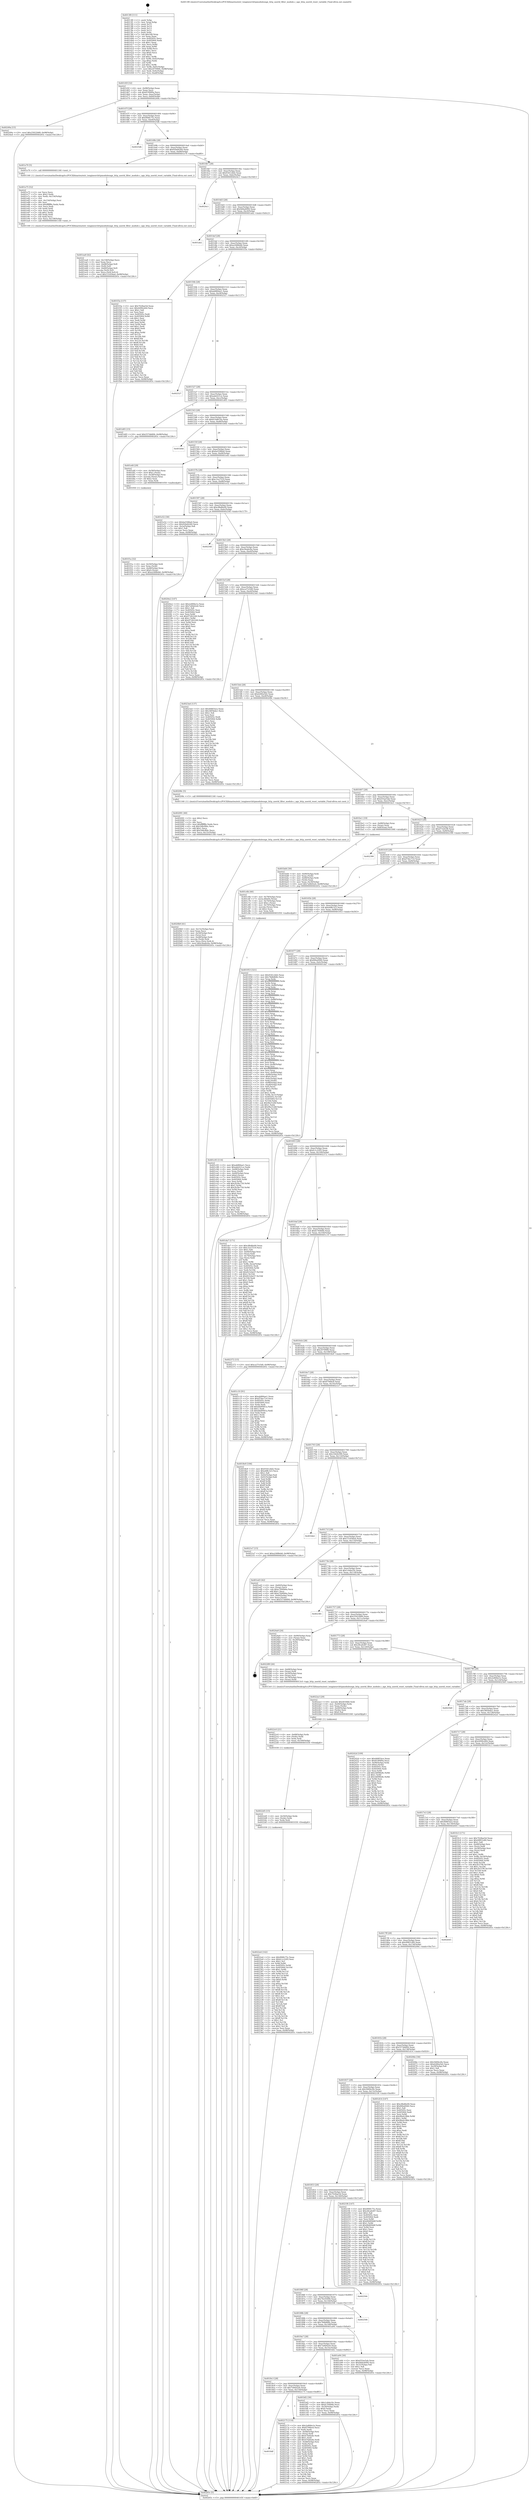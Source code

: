digraph "0x4013f0" {
  label = "0x4013f0 (/mnt/c/Users/mathe/Desktop/tcc/POCII/binaries/extr_tenginesrchttpmodulesngx_http_userid_filter_module.c_ngx_http_userid_reset_variable_Final-ollvm.out::main(0))"
  labelloc = "t"
  node[shape=record]

  Entry [label="",width=0.3,height=0.3,shape=circle,fillcolor=black,style=filled]
  "0x40145f" [label="{
     0x40145f [32]\l
     | [instrs]\l
     &nbsp;&nbsp;0x40145f \<+6\>: mov -0x98(%rbp),%eax\l
     &nbsp;&nbsp;0x401465 \<+2\>: mov %eax,%ecx\l
     &nbsp;&nbsp;0x401467 \<+6\>: sub $0x819f4f0a,%ecx\l
     &nbsp;&nbsp;0x40146d \<+6\>: mov %eax,-0xac(%rbp)\l
     &nbsp;&nbsp;0x401473 \<+6\>: mov %ecx,-0xb0(%rbp)\l
     &nbsp;&nbsp;0x401479 \<+6\>: je 000000000040249a \<main+0x10aa\>\l
  }"]
  "0x40249a" [label="{
     0x40249a [15]\l
     | [instrs]\l
     &nbsp;&nbsp;0x40249a \<+10\>: movl $0x25922b89,-0x98(%rbp)\l
     &nbsp;&nbsp;0x4024a4 \<+5\>: jmp 000000000040265c \<main+0x126c\>\l
  }"]
  "0x40147f" [label="{
     0x40147f [28]\l
     | [instrs]\l
     &nbsp;&nbsp;0x40147f \<+5\>: jmp 0000000000401484 \<main+0x94\>\l
     &nbsp;&nbsp;0x401484 \<+6\>: mov -0xac(%rbp),%eax\l
     &nbsp;&nbsp;0x40148a \<+5\>: sub $0x906fc75c,%eax\l
     &nbsp;&nbsp;0x40148f \<+6\>: mov %eax,-0xb4(%rbp)\l
     &nbsp;&nbsp;0x401495 \<+6\>: je 00000000004025db \<main+0x11eb\>\l
  }"]
  Exit [label="",width=0.3,height=0.3,shape=circle,fillcolor=black,style=filled,peripheries=2]
  "0x4025db" [label="{
     0x4025db\l
  }", style=dashed]
  "0x40149b" [label="{
     0x40149b [28]\l
     | [instrs]\l
     &nbsp;&nbsp;0x40149b \<+5\>: jmp 00000000004014a0 \<main+0xb0\>\l
     &nbsp;&nbsp;0x4014a0 \<+6\>: mov -0xac(%rbp),%eax\l
     &nbsp;&nbsp;0x4014a6 \<+5\>: sub $0x92bd4260,%eax\l
     &nbsp;&nbsp;0x4014ab \<+6\>: mov %eax,-0xb8(%rbp)\l
     &nbsp;&nbsp;0x4014b1 \<+6\>: je 0000000000401e70 \<main+0xa80\>\l
  }"]
  "0x4022e4" [label="{
     0x4022e4 [142]\l
     | [instrs]\l
     &nbsp;&nbsp;0x4022e4 \<+5\>: mov $0x906fc75c,%eax\l
     &nbsp;&nbsp;0x4022e9 \<+5\>: mov $0xfc1c2205,%esi\l
     &nbsp;&nbsp;0x4022ee \<+2\>: mov $0x1,%cl\l
     &nbsp;&nbsp;0x4022f0 \<+3\>: xor %r8d,%r8d\l
     &nbsp;&nbsp;0x4022f3 \<+8\>: mov 0x40505c,%r9d\l
     &nbsp;&nbsp;0x4022fb \<+8\>: mov 0x405064,%r10d\l
     &nbsp;&nbsp;0x402303 \<+4\>: sub $0x1,%r8d\l
     &nbsp;&nbsp;0x402307 \<+3\>: mov %r9d,%r11d\l
     &nbsp;&nbsp;0x40230a \<+3\>: add %r8d,%r11d\l
     &nbsp;&nbsp;0x40230d \<+4\>: imul %r11d,%r9d\l
     &nbsp;&nbsp;0x402311 \<+4\>: and $0x1,%r9d\l
     &nbsp;&nbsp;0x402315 \<+4\>: cmp $0x0,%r9d\l
     &nbsp;&nbsp;0x402319 \<+3\>: sete %bl\l
     &nbsp;&nbsp;0x40231c \<+4\>: cmp $0xa,%r10d\l
     &nbsp;&nbsp;0x402320 \<+4\>: setl %r14b\l
     &nbsp;&nbsp;0x402324 \<+3\>: mov %bl,%r15b\l
     &nbsp;&nbsp;0x402327 \<+4\>: xor $0xff,%r15b\l
     &nbsp;&nbsp;0x40232b \<+3\>: mov %r14b,%r12b\l
     &nbsp;&nbsp;0x40232e \<+4\>: xor $0xff,%r12b\l
     &nbsp;&nbsp;0x402332 \<+3\>: xor $0x1,%cl\l
     &nbsp;&nbsp;0x402335 \<+3\>: mov %r15b,%r13b\l
     &nbsp;&nbsp;0x402338 \<+4\>: and $0xff,%r13b\l
     &nbsp;&nbsp;0x40233c \<+2\>: and %cl,%bl\l
     &nbsp;&nbsp;0x40233e \<+3\>: mov %r12b,%dl\l
     &nbsp;&nbsp;0x402341 \<+3\>: and $0xff,%dl\l
     &nbsp;&nbsp;0x402344 \<+3\>: and %cl,%r14b\l
     &nbsp;&nbsp;0x402347 \<+3\>: or %bl,%r13b\l
     &nbsp;&nbsp;0x40234a \<+3\>: or %r14b,%dl\l
     &nbsp;&nbsp;0x40234d \<+3\>: xor %dl,%r13b\l
     &nbsp;&nbsp;0x402350 \<+3\>: or %r12b,%r15b\l
     &nbsp;&nbsp;0x402353 \<+4\>: xor $0xff,%r15b\l
     &nbsp;&nbsp;0x402357 \<+3\>: or $0x1,%cl\l
     &nbsp;&nbsp;0x40235a \<+3\>: and %cl,%r15b\l
     &nbsp;&nbsp;0x40235d \<+3\>: or %r15b,%r13b\l
     &nbsp;&nbsp;0x402360 \<+4\>: test $0x1,%r13b\l
     &nbsp;&nbsp;0x402364 \<+3\>: cmovne %esi,%eax\l
     &nbsp;&nbsp;0x402367 \<+6\>: mov %eax,-0x98(%rbp)\l
     &nbsp;&nbsp;0x40236d \<+5\>: jmp 000000000040265c \<main+0x126c\>\l
  }"]
  "0x401e70" [label="{
     0x401e70 [5]\l
     | [instrs]\l
     &nbsp;&nbsp;0x401e70 \<+5\>: call 0000000000401160 \<next_i\>\l
     | [calls]\l
     &nbsp;&nbsp;0x401160 \{1\} (/mnt/c/Users/mathe/Desktop/tcc/POCII/binaries/extr_tenginesrchttpmodulesngx_http_userid_filter_module.c_ngx_http_userid_reset_variable_Final-ollvm.out::next_i)\l
  }"]
  "0x4014b7" [label="{
     0x4014b7 [28]\l
     | [instrs]\l
     &nbsp;&nbsp;0x4014b7 \<+5\>: jmp 00000000004014bc \<main+0xcc\>\l
     &nbsp;&nbsp;0x4014bc \<+6\>: mov -0xac(%rbp),%eax\l
     &nbsp;&nbsp;0x4014c2 \<+5\>: sub $0x9341c6d2,%eax\l
     &nbsp;&nbsp;0x4014c7 \<+6\>: mov %eax,-0xbc(%rbp)\l
     &nbsp;&nbsp;0x4014cd \<+6\>: je 00000000004024c1 \<main+0x10d1\>\l
  }"]
  "0x4022d5" [label="{
     0x4022d5 [15]\l
     | [instrs]\l
     &nbsp;&nbsp;0x4022d5 \<+4\>: mov -0x50(%rbp),%rdx\l
     &nbsp;&nbsp;0x4022d9 \<+3\>: mov (%rdx),%rdx\l
     &nbsp;&nbsp;0x4022dc \<+3\>: mov %rdx,%rdi\l
     &nbsp;&nbsp;0x4022df \<+5\>: call 0000000000401030 \<free@plt\>\l
     | [calls]\l
     &nbsp;&nbsp;0x401030 \{1\} (unknown)\l
  }"]
  "0x4024c1" [label="{
     0x4024c1\l
  }", style=dashed]
  "0x4014d3" [label="{
     0x4014d3 [28]\l
     | [instrs]\l
     &nbsp;&nbsp;0x4014d3 \<+5\>: jmp 00000000004014d8 \<main+0xe8\>\l
     &nbsp;&nbsp;0x4014d8 \<+6\>: mov -0xac(%rbp),%eax\l
     &nbsp;&nbsp;0x4014de \<+5\>: sub $0x9d4a4094,%eax\l
     &nbsp;&nbsp;0x4014e3 \<+6\>: mov %eax,-0xc0(%rbp)\l
     &nbsp;&nbsp;0x4014e9 \<+6\>: je 0000000000401ab2 \<main+0x6c2\>\l
  }"]
  "0x4022c0" [label="{
     0x4022c0 [21]\l
     | [instrs]\l
     &nbsp;&nbsp;0x4022c0 \<+4\>: mov -0x68(%rbp),%rdx\l
     &nbsp;&nbsp;0x4022c4 \<+3\>: mov (%rdx),%rdx\l
     &nbsp;&nbsp;0x4022c7 \<+3\>: mov %rdx,%rdi\l
     &nbsp;&nbsp;0x4022ca \<+6\>: mov %eax,-0x160(%rbp)\l
     &nbsp;&nbsp;0x4022d0 \<+5\>: call 0000000000401030 \<free@plt\>\l
     | [calls]\l
     &nbsp;&nbsp;0x401030 \{1\} (unknown)\l
  }"]
  "0x401ab2" [label="{
     0x401ab2\l
  }", style=dashed]
  "0x4014ef" [label="{
     0x4014ef [28]\l
     | [instrs]\l
     &nbsp;&nbsp;0x4014ef \<+5\>: jmp 00000000004014f4 \<main+0x104\>\l
     &nbsp;&nbsp;0x4014f4 \<+6\>: mov -0xac(%rbp),%eax\l
     &nbsp;&nbsp;0x4014fa \<+5\>: sub $0xa2488eb6,%eax\l
     &nbsp;&nbsp;0x4014ff \<+6\>: mov %eax,-0xc4(%rbp)\l
     &nbsp;&nbsp;0x401505 \<+6\>: je 0000000000401f3a \<main+0xb4a\>\l
  }"]
  "0x4022a3" [label="{
     0x4022a3 [29]\l
     | [instrs]\l
     &nbsp;&nbsp;0x4022a3 \<+10\>: movabs $0x4030b6,%rdi\l
     &nbsp;&nbsp;0x4022ad \<+4\>: mov -0x40(%rbp),%rdx\l
     &nbsp;&nbsp;0x4022b1 \<+2\>: mov %eax,(%rdx)\l
     &nbsp;&nbsp;0x4022b3 \<+4\>: mov -0x40(%rbp),%rdx\l
     &nbsp;&nbsp;0x4022b7 \<+2\>: mov (%rdx),%esi\l
     &nbsp;&nbsp;0x4022b9 \<+2\>: mov $0x0,%al\l
     &nbsp;&nbsp;0x4022bb \<+5\>: call 0000000000401040 \<printf@plt\>\l
     | [calls]\l
     &nbsp;&nbsp;0x401040 \{1\} (unknown)\l
  }"]
  "0x401f3a" [label="{
     0x401f3a [137]\l
     | [instrs]\l
     &nbsp;&nbsp;0x401f3a \<+5\>: mov $0x7028ae5d,%eax\l
     &nbsp;&nbsp;0x401f3f \<+5\>: mov $0x4490cd44,%ecx\l
     &nbsp;&nbsp;0x401f44 \<+2\>: mov $0x1,%dl\l
     &nbsp;&nbsp;0x401f46 \<+2\>: xor %esi,%esi\l
     &nbsp;&nbsp;0x401f48 \<+7\>: mov 0x40505c,%edi\l
     &nbsp;&nbsp;0x401f4f \<+8\>: mov 0x405064,%r8d\l
     &nbsp;&nbsp;0x401f57 \<+3\>: sub $0x1,%esi\l
     &nbsp;&nbsp;0x401f5a \<+3\>: mov %edi,%r9d\l
     &nbsp;&nbsp;0x401f5d \<+3\>: add %esi,%r9d\l
     &nbsp;&nbsp;0x401f60 \<+4\>: imul %r9d,%edi\l
     &nbsp;&nbsp;0x401f64 \<+3\>: and $0x1,%edi\l
     &nbsp;&nbsp;0x401f67 \<+3\>: cmp $0x0,%edi\l
     &nbsp;&nbsp;0x401f6a \<+4\>: sete %r10b\l
     &nbsp;&nbsp;0x401f6e \<+4\>: cmp $0xa,%r8d\l
     &nbsp;&nbsp;0x401f72 \<+4\>: setl %r11b\l
     &nbsp;&nbsp;0x401f76 \<+3\>: mov %r10b,%bl\l
     &nbsp;&nbsp;0x401f79 \<+3\>: xor $0xff,%bl\l
     &nbsp;&nbsp;0x401f7c \<+3\>: mov %r11b,%r14b\l
     &nbsp;&nbsp;0x401f7f \<+4\>: xor $0xff,%r14b\l
     &nbsp;&nbsp;0x401f83 \<+3\>: xor $0x0,%dl\l
     &nbsp;&nbsp;0x401f86 \<+3\>: mov %bl,%r15b\l
     &nbsp;&nbsp;0x401f89 \<+4\>: and $0x0,%r15b\l
     &nbsp;&nbsp;0x401f8d \<+3\>: and %dl,%r10b\l
     &nbsp;&nbsp;0x401f90 \<+3\>: mov %r14b,%r12b\l
     &nbsp;&nbsp;0x401f93 \<+4\>: and $0x0,%r12b\l
     &nbsp;&nbsp;0x401f97 \<+3\>: and %dl,%r11b\l
     &nbsp;&nbsp;0x401f9a \<+3\>: or %r10b,%r15b\l
     &nbsp;&nbsp;0x401f9d \<+3\>: or %r11b,%r12b\l
     &nbsp;&nbsp;0x401fa0 \<+3\>: xor %r12b,%r15b\l
     &nbsp;&nbsp;0x401fa3 \<+3\>: or %r14b,%bl\l
     &nbsp;&nbsp;0x401fa6 \<+3\>: xor $0xff,%bl\l
     &nbsp;&nbsp;0x401fa9 \<+3\>: or $0x0,%dl\l
     &nbsp;&nbsp;0x401fac \<+2\>: and %dl,%bl\l
     &nbsp;&nbsp;0x401fae \<+3\>: or %bl,%r15b\l
     &nbsp;&nbsp;0x401fb1 \<+4\>: test $0x1,%r15b\l
     &nbsp;&nbsp;0x401fb5 \<+3\>: cmovne %ecx,%eax\l
     &nbsp;&nbsp;0x401fb8 \<+6\>: mov %eax,-0x98(%rbp)\l
     &nbsp;&nbsp;0x401fbe \<+5\>: jmp 000000000040265c \<main+0x126c\>\l
  }"]
  "0x40150b" [label="{
     0x40150b [28]\l
     | [instrs]\l
     &nbsp;&nbsp;0x40150b \<+5\>: jmp 0000000000401510 \<main+0x120\>\l
     &nbsp;&nbsp;0x401510 \<+6\>: mov -0xac(%rbp),%eax\l
     &nbsp;&nbsp;0x401516 \<+5\>: sub $0xab884ae1,%eax\l
     &nbsp;&nbsp;0x40151b \<+6\>: mov %eax,-0xc8(%rbp)\l
     &nbsp;&nbsp;0x401521 \<+6\>: je 0000000000402527 \<main+0x1137\>\l
  }"]
  "0x4018df" [label="{
     0x4018df\l
  }", style=dashed]
  "0x402527" [label="{
     0x402527\l
  }", style=dashed]
  "0x401527" [label="{
     0x401527 [28]\l
     | [instrs]\l
     &nbsp;&nbsp;0x401527 \<+5\>: jmp 000000000040152c \<main+0x13c\>\l
     &nbsp;&nbsp;0x40152c \<+6\>: mov -0xac(%rbp),%eax\l
     &nbsp;&nbsp;0x401532 \<+5\>: sub $0xade021ce,%eax\l
     &nbsp;&nbsp;0x401537 \<+6\>: mov %eax,-0xcc(%rbp)\l
     &nbsp;&nbsp;0x40153d \<+6\>: je 0000000000401d05 \<main+0x915\>\l
  }"]
  "0x402175" [label="{
     0x402175 [114]\l
     | [instrs]\l
     &nbsp;&nbsp;0x402175 \<+5\>: mov $0x2e806e1e,%eax\l
     &nbsp;&nbsp;0x40217a \<+5\>: mov $0x6706bc6,%ecx\l
     &nbsp;&nbsp;0x40217f \<+2\>: xor %edx,%edx\l
     &nbsp;&nbsp;0x402181 \<+4\>: mov -0x48(%rbp),%rsi\l
     &nbsp;&nbsp;0x402185 \<+2\>: mov (%rsi),%edi\l
     &nbsp;&nbsp;0x402187 \<+6\>: sub $0x47fa6ede,%edi\l
     &nbsp;&nbsp;0x40218d \<+3\>: add $0x1,%edi\l
     &nbsp;&nbsp;0x402190 \<+6\>: add $0x47fa6ede,%edi\l
     &nbsp;&nbsp;0x402196 \<+4\>: mov -0x48(%rbp),%rsi\l
     &nbsp;&nbsp;0x40219a \<+2\>: mov %edi,(%rsi)\l
     &nbsp;&nbsp;0x40219c \<+7\>: mov 0x40505c,%edi\l
     &nbsp;&nbsp;0x4021a3 \<+8\>: mov 0x405064,%r8d\l
     &nbsp;&nbsp;0x4021ab \<+3\>: sub $0x1,%edx\l
     &nbsp;&nbsp;0x4021ae \<+3\>: mov %edi,%r9d\l
     &nbsp;&nbsp;0x4021b1 \<+3\>: add %edx,%r9d\l
     &nbsp;&nbsp;0x4021b4 \<+4\>: imul %r9d,%edi\l
     &nbsp;&nbsp;0x4021b8 \<+3\>: and $0x1,%edi\l
     &nbsp;&nbsp;0x4021bb \<+3\>: cmp $0x0,%edi\l
     &nbsp;&nbsp;0x4021be \<+4\>: sete %r10b\l
     &nbsp;&nbsp;0x4021c2 \<+4\>: cmp $0xa,%r8d\l
     &nbsp;&nbsp;0x4021c6 \<+4\>: setl %r11b\l
     &nbsp;&nbsp;0x4021ca \<+3\>: mov %r10b,%bl\l
     &nbsp;&nbsp;0x4021cd \<+3\>: and %r11b,%bl\l
     &nbsp;&nbsp;0x4021d0 \<+3\>: xor %r11b,%r10b\l
     &nbsp;&nbsp;0x4021d3 \<+3\>: or %r10b,%bl\l
     &nbsp;&nbsp;0x4021d6 \<+3\>: test $0x1,%bl\l
     &nbsp;&nbsp;0x4021d9 \<+3\>: cmovne %ecx,%eax\l
     &nbsp;&nbsp;0x4021dc \<+6\>: mov %eax,-0x98(%rbp)\l
     &nbsp;&nbsp;0x4021e2 \<+5\>: jmp 000000000040265c \<main+0x126c\>\l
  }"]
  "0x401d05" [label="{
     0x401d05 [15]\l
     | [instrs]\l
     &nbsp;&nbsp;0x401d05 \<+10\>: movl $0x557ddd94,-0x98(%rbp)\l
     &nbsp;&nbsp;0x401d0f \<+5\>: jmp 000000000040265c \<main+0x126c\>\l
  }"]
  "0x401543" [label="{
     0x401543 [28]\l
     | [instrs]\l
     &nbsp;&nbsp;0x401543 \<+5\>: jmp 0000000000401548 \<main+0x158\>\l
     &nbsp;&nbsp;0x401548 \<+6\>: mov -0xac(%rbp),%eax\l
     &nbsp;&nbsp;0x40154e \<+5\>: sub $0xb14d614a,%eax\l
     &nbsp;&nbsp;0x401553 \<+6\>: mov %eax,-0xd0(%rbp)\l
     &nbsp;&nbsp;0x401559 \<+6\>: je 0000000000401b0d \<main+0x71d\>\l
  }"]
  "0x4020b9" [label="{
     0x4020b9 [41]\l
     | [instrs]\l
     &nbsp;&nbsp;0x4020b9 \<+6\>: mov -0x15c(%rbp),%ecx\l
     &nbsp;&nbsp;0x4020bf \<+3\>: imul %eax,%ecx\l
     &nbsp;&nbsp;0x4020c2 \<+4\>: mov -0x50(%rbp),%rsi\l
     &nbsp;&nbsp;0x4020c6 \<+3\>: mov (%rsi),%rsi\l
     &nbsp;&nbsp;0x4020c9 \<+4\>: mov -0x48(%rbp),%rdi\l
     &nbsp;&nbsp;0x4020cd \<+3\>: movslq (%rdi),%rdi\l
     &nbsp;&nbsp;0x4020d0 \<+3\>: mov %ecx,(%rsi,%rdi,4)\l
     &nbsp;&nbsp;0x4020d3 \<+10\>: movl $0xc9eabc6a,-0x98(%rbp)\l
     &nbsp;&nbsp;0x4020dd \<+5\>: jmp 000000000040265c \<main+0x126c\>\l
  }"]
  "0x401b0d" [label="{
     0x401b0d\l
  }", style=dashed]
  "0x40155f" [label="{
     0x40155f [28]\l
     | [instrs]\l
     &nbsp;&nbsp;0x40155f \<+5\>: jmp 0000000000401564 \<main+0x174\>\l
     &nbsp;&nbsp;0x401564 \<+6\>: mov -0xac(%rbp),%eax\l
     &nbsp;&nbsp;0x40156a \<+5\>: sub $0xba5586a0,%eax\l
     &nbsp;&nbsp;0x40156f \<+6\>: mov %eax,-0xd4(%rbp)\l
     &nbsp;&nbsp;0x401575 \<+6\>: je 0000000000401efd \<main+0xb0d\>\l
  }"]
  "0x402091" [label="{
     0x402091 [40]\l
     | [instrs]\l
     &nbsp;&nbsp;0x402091 \<+5\>: mov $0x2,%ecx\l
     &nbsp;&nbsp;0x402096 \<+1\>: cltd\l
     &nbsp;&nbsp;0x402097 \<+2\>: idiv %ecx\l
     &nbsp;&nbsp;0x402099 \<+6\>: imul $0xfffffffe,%edx,%ecx\l
     &nbsp;&nbsp;0x40209f \<+6\>: sub $0x548cf84c,%ecx\l
     &nbsp;&nbsp;0x4020a5 \<+3\>: add $0x1,%ecx\l
     &nbsp;&nbsp;0x4020a8 \<+6\>: add $0x548cf84c,%ecx\l
     &nbsp;&nbsp;0x4020ae \<+6\>: mov %ecx,-0x15c(%rbp)\l
     &nbsp;&nbsp;0x4020b4 \<+5\>: call 0000000000401160 \<next_i\>\l
     | [calls]\l
     &nbsp;&nbsp;0x401160 \{1\} (/mnt/c/Users/mathe/Desktop/tcc/POCII/binaries/extr_tenginesrchttpmodulesngx_http_userid_filter_module.c_ngx_http_userid_reset_variable_Final-ollvm.out::next_i)\l
  }"]
  "0x401efd" [label="{
     0x401efd [29]\l
     | [instrs]\l
     &nbsp;&nbsp;0x401efd \<+4\>: mov -0x58(%rbp),%rax\l
     &nbsp;&nbsp;0x401f01 \<+6\>: movl $0x1,(%rax)\l
     &nbsp;&nbsp;0x401f07 \<+4\>: mov -0x58(%rbp),%rax\l
     &nbsp;&nbsp;0x401f0b \<+3\>: movslq (%rax),%rax\l
     &nbsp;&nbsp;0x401f0e \<+4\>: shl $0x2,%rax\l
     &nbsp;&nbsp;0x401f12 \<+3\>: mov %rax,%rdi\l
     &nbsp;&nbsp;0x401f15 \<+5\>: call 0000000000401050 \<malloc@plt\>\l
     | [calls]\l
     &nbsp;&nbsp;0x401050 \{1\} (unknown)\l
  }"]
  "0x40157b" [label="{
     0x40157b [28]\l
     | [instrs]\l
     &nbsp;&nbsp;0x40157b \<+5\>: jmp 0000000000401580 \<main+0x190\>\l
     &nbsp;&nbsp;0x401580 \<+6\>: mov -0xac(%rbp),%eax\l
     &nbsp;&nbsp;0x401586 \<+5\>: sub $0xc3ca7519,%eax\l
     &nbsp;&nbsp;0x40158b \<+6\>: mov %eax,-0xd8(%rbp)\l
     &nbsp;&nbsp;0x401591 \<+6\>: je 0000000000401e52 \<main+0xa62\>\l
  }"]
  "0x401f1a" [label="{
     0x401f1a [32]\l
     | [instrs]\l
     &nbsp;&nbsp;0x401f1a \<+4\>: mov -0x50(%rbp),%rdi\l
     &nbsp;&nbsp;0x401f1e \<+3\>: mov %rax,(%rdi)\l
     &nbsp;&nbsp;0x401f21 \<+4\>: mov -0x48(%rbp),%rax\l
     &nbsp;&nbsp;0x401f25 \<+6\>: movl $0x0,(%rax)\l
     &nbsp;&nbsp;0x401f2b \<+10\>: movl $0xa2488eb6,-0x98(%rbp)\l
     &nbsp;&nbsp;0x401f35 \<+5\>: jmp 000000000040265c \<main+0x126c\>\l
  }"]
  "0x401e52" [label="{
     0x401e52 [30]\l
     | [instrs]\l
     &nbsp;&nbsp;0x401e52 \<+5\>: mov $0xba5586a0,%eax\l
     &nbsp;&nbsp;0x401e57 \<+5\>: mov $0x92bd4260,%ecx\l
     &nbsp;&nbsp;0x401e5c \<+3\>: mov -0x2a(%rbp),%dl\l
     &nbsp;&nbsp;0x401e5f \<+3\>: test $0x1,%dl\l
     &nbsp;&nbsp;0x401e62 \<+3\>: cmovne %ecx,%eax\l
     &nbsp;&nbsp;0x401e65 \<+6\>: mov %eax,-0x98(%rbp)\l
     &nbsp;&nbsp;0x401e6b \<+5\>: jmp 000000000040265c \<main+0x126c\>\l
  }"]
  "0x401597" [label="{
     0x401597 [28]\l
     | [instrs]\l
     &nbsp;&nbsp;0x401597 \<+5\>: jmp 000000000040159c \<main+0x1ac\>\l
     &nbsp;&nbsp;0x40159c \<+6\>: mov -0xac(%rbp),%eax\l
     &nbsp;&nbsp;0x4015a2 \<+5\>: sub $0xc8bd6e00,%eax\l
     &nbsp;&nbsp;0x4015a7 \<+6\>: mov %eax,-0xdc(%rbp)\l
     &nbsp;&nbsp;0x4015ad \<+6\>: je 000000000040256f \<main+0x117f\>\l
  }"]
  "0x401ea9" [label="{
     0x401ea9 [42]\l
     | [instrs]\l
     &nbsp;&nbsp;0x401ea9 \<+6\>: mov -0x158(%rbp),%ecx\l
     &nbsp;&nbsp;0x401eaf \<+3\>: imul %eax,%ecx\l
     &nbsp;&nbsp;0x401eb2 \<+4\>: mov -0x68(%rbp),%r8\l
     &nbsp;&nbsp;0x401eb6 \<+3\>: mov (%r8),%r8\l
     &nbsp;&nbsp;0x401eb9 \<+4\>: mov -0x60(%rbp),%r9\l
     &nbsp;&nbsp;0x401ebd \<+3\>: movslq (%r9),%r9\l
     &nbsp;&nbsp;0x401ec0 \<+4\>: mov %ecx,(%r8,%r9,4)\l
     &nbsp;&nbsp;0x401ec4 \<+10\>: movl $0x151656a4,-0x98(%rbp)\l
     &nbsp;&nbsp;0x401ece \<+5\>: jmp 000000000040265c \<main+0x126c\>\l
  }"]
  "0x40256f" [label="{
     0x40256f\l
  }", style=dashed]
  "0x4015b3" [label="{
     0x4015b3 [28]\l
     | [instrs]\l
     &nbsp;&nbsp;0x4015b3 \<+5\>: jmp 00000000004015b8 \<main+0x1c8\>\l
     &nbsp;&nbsp;0x4015b8 \<+6\>: mov -0xac(%rbp),%eax\l
     &nbsp;&nbsp;0x4015be \<+5\>: sub $0xc9eabc6a,%eax\l
     &nbsp;&nbsp;0x4015c3 \<+6\>: mov %eax,-0xe0(%rbp)\l
     &nbsp;&nbsp;0x4015c9 \<+6\>: je 00000000004020e2 \<main+0xcf2\>\l
  }"]
  "0x401e75" [label="{
     0x401e75 [52]\l
     | [instrs]\l
     &nbsp;&nbsp;0x401e75 \<+2\>: xor %ecx,%ecx\l
     &nbsp;&nbsp;0x401e77 \<+5\>: mov $0x2,%edx\l
     &nbsp;&nbsp;0x401e7c \<+6\>: mov %edx,-0x154(%rbp)\l
     &nbsp;&nbsp;0x401e82 \<+1\>: cltd\l
     &nbsp;&nbsp;0x401e83 \<+6\>: mov -0x154(%rbp),%esi\l
     &nbsp;&nbsp;0x401e89 \<+2\>: idiv %esi\l
     &nbsp;&nbsp;0x401e8b \<+6\>: imul $0xfffffffe,%edx,%edx\l
     &nbsp;&nbsp;0x401e91 \<+2\>: mov %ecx,%edi\l
     &nbsp;&nbsp;0x401e93 \<+2\>: sub %edx,%edi\l
     &nbsp;&nbsp;0x401e95 \<+2\>: mov %ecx,%edx\l
     &nbsp;&nbsp;0x401e97 \<+3\>: sub $0x1,%edx\l
     &nbsp;&nbsp;0x401e9a \<+2\>: add %edx,%edi\l
     &nbsp;&nbsp;0x401e9c \<+2\>: sub %edi,%ecx\l
     &nbsp;&nbsp;0x401e9e \<+6\>: mov %ecx,-0x158(%rbp)\l
     &nbsp;&nbsp;0x401ea4 \<+5\>: call 0000000000401160 \<next_i\>\l
     | [calls]\l
     &nbsp;&nbsp;0x401160 \{1\} (/mnt/c/Users/mathe/Desktop/tcc/POCII/binaries/extr_tenginesrchttpmodulesngx_http_userid_filter_module.c_ngx_http_userid_reset_variable_Final-ollvm.out::next_i)\l
  }"]
  "0x4020e2" [label="{
     0x4020e2 [147]\l
     | [instrs]\l
     &nbsp;&nbsp;0x4020e2 \<+5\>: mov $0x2e806e1e,%eax\l
     &nbsp;&nbsp;0x4020e7 \<+5\>: mov $0x7e84d2e6,%ecx\l
     &nbsp;&nbsp;0x4020ec \<+2\>: mov $0x1,%dl\l
     &nbsp;&nbsp;0x4020ee \<+7\>: mov 0x40505c,%esi\l
     &nbsp;&nbsp;0x4020f5 \<+7\>: mov 0x405064,%edi\l
     &nbsp;&nbsp;0x4020fc \<+3\>: mov %esi,%r8d\l
     &nbsp;&nbsp;0x4020ff \<+7\>: sub $0x97282249,%r8d\l
     &nbsp;&nbsp;0x402106 \<+4\>: sub $0x1,%r8d\l
     &nbsp;&nbsp;0x40210a \<+7\>: add $0x97282249,%r8d\l
     &nbsp;&nbsp;0x402111 \<+4\>: imul %r8d,%esi\l
     &nbsp;&nbsp;0x402115 \<+3\>: and $0x1,%esi\l
     &nbsp;&nbsp;0x402118 \<+3\>: cmp $0x0,%esi\l
     &nbsp;&nbsp;0x40211b \<+4\>: sete %r9b\l
     &nbsp;&nbsp;0x40211f \<+3\>: cmp $0xa,%edi\l
     &nbsp;&nbsp;0x402122 \<+4\>: setl %r10b\l
     &nbsp;&nbsp;0x402126 \<+3\>: mov %r9b,%r11b\l
     &nbsp;&nbsp;0x402129 \<+4\>: xor $0xff,%r11b\l
     &nbsp;&nbsp;0x40212d \<+3\>: mov %r10b,%bl\l
     &nbsp;&nbsp;0x402130 \<+3\>: xor $0xff,%bl\l
     &nbsp;&nbsp;0x402133 \<+3\>: xor $0x0,%dl\l
     &nbsp;&nbsp;0x402136 \<+3\>: mov %r11b,%r14b\l
     &nbsp;&nbsp;0x402139 \<+4\>: and $0x0,%r14b\l
     &nbsp;&nbsp;0x40213d \<+3\>: and %dl,%r9b\l
     &nbsp;&nbsp;0x402140 \<+3\>: mov %bl,%r15b\l
     &nbsp;&nbsp;0x402143 \<+4\>: and $0x0,%r15b\l
     &nbsp;&nbsp;0x402147 \<+3\>: and %dl,%r10b\l
     &nbsp;&nbsp;0x40214a \<+3\>: or %r9b,%r14b\l
     &nbsp;&nbsp;0x40214d \<+3\>: or %r10b,%r15b\l
     &nbsp;&nbsp;0x402150 \<+3\>: xor %r15b,%r14b\l
     &nbsp;&nbsp;0x402153 \<+3\>: or %bl,%r11b\l
     &nbsp;&nbsp;0x402156 \<+4\>: xor $0xff,%r11b\l
     &nbsp;&nbsp;0x40215a \<+3\>: or $0x0,%dl\l
     &nbsp;&nbsp;0x40215d \<+3\>: and %dl,%r11b\l
     &nbsp;&nbsp;0x402160 \<+3\>: or %r11b,%r14b\l
     &nbsp;&nbsp;0x402163 \<+4\>: test $0x1,%r14b\l
     &nbsp;&nbsp;0x402167 \<+3\>: cmovne %ecx,%eax\l
     &nbsp;&nbsp;0x40216a \<+6\>: mov %eax,-0x98(%rbp)\l
     &nbsp;&nbsp;0x402170 \<+5\>: jmp 000000000040265c \<main+0x126c\>\l
  }"]
  "0x4015cf" [label="{
     0x4015cf [28]\l
     | [instrs]\l
     &nbsp;&nbsp;0x4015cf \<+5\>: jmp 00000000004015d4 \<main+0x1e4\>\l
     &nbsp;&nbsp;0x4015d4 \<+6\>: mov -0xac(%rbp),%eax\l
     &nbsp;&nbsp;0x4015da \<+5\>: sub $0xca37e5d0,%eax\l
     &nbsp;&nbsp;0x4015df \<+6\>: mov %eax,-0xe4(%rbp)\l
     &nbsp;&nbsp;0x4015e5 \<+6\>: je 00000000004023a4 \<main+0xfb4\>\l
  }"]
  "0x401c93" [label="{
     0x401c93 [114]\l
     | [instrs]\l
     &nbsp;&nbsp;0x401c93 \<+5\>: mov $0xab884ae1,%ecx\l
     &nbsp;&nbsp;0x401c98 \<+5\>: mov $0xade021ce,%edx\l
     &nbsp;&nbsp;0x401c9d \<+4\>: mov -0x68(%rbp),%rdi\l
     &nbsp;&nbsp;0x401ca1 \<+3\>: mov %rax,(%rdi)\l
     &nbsp;&nbsp;0x401ca4 \<+4\>: mov -0x60(%rbp),%rax\l
     &nbsp;&nbsp;0x401ca8 \<+6\>: movl $0x0,(%rax)\l
     &nbsp;&nbsp;0x401cae \<+7\>: mov 0x40505c,%esi\l
     &nbsp;&nbsp;0x401cb5 \<+8\>: mov 0x405064,%r8d\l
     &nbsp;&nbsp;0x401cbd \<+3\>: mov %esi,%r9d\l
     &nbsp;&nbsp;0x401cc0 \<+7\>: add $0x2b3bc750,%r9d\l
     &nbsp;&nbsp;0x401cc7 \<+4\>: sub $0x1,%r9d\l
     &nbsp;&nbsp;0x401ccb \<+7\>: sub $0x2b3bc750,%r9d\l
     &nbsp;&nbsp;0x401cd2 \<+4\>: imul %r9d,%esi\l
     &nbsp;&nbsp;0x401cd6 \<+3\>: and $0x1,%esi\l
     &nbsp;&nbsp;0x401cd9 \<+3\>: cmp $0x0,%esi\l
     &nbsp;&nbsp;0x401cdc \<+4\>: sete %r10b\l
     &nbsp;&nbsp;0x401ce0 \<+4\>: cmp $0xa,%r8d\l
     &nbsp;&nbsp;0x401ce4 \<+4\>: setl %r11b\l
     &nbsp;&nbsp;0x401ce8 \<+3\>: mov %r10b,%bl\l
     &nbsp;&nbsp;0x401ceb \<+3\>: and %r11b,%bl\l
     &nbsp;&nbsp;0x401cee \<+3\>: xor %r11b,%r10b\l
     &nbsp;&nbsp;0x401cf1 \<+3\>: or %r10b,%bl\l
     &nbsp;&nbsp;0x401cf4 \<+3\>: test $0x1,%bl\l
     &nbsp;&nbsp;0x401cf7 \<+3\>: cmovne %edx,%ecx\l
     &nbsp;&nbsp;0x401cfa \<+6\>: mov %ecx,-0x98(%rbp)\l
     &nbsp;&nbsp;0x401d00 \<+5\>: jmp 000000000040265c \<main+0x126c\>\l
  }"]
  "0x4023a4" [label="{
     0x4023a4 [137]\l
     | [instrs]\l
     &nbsp;&nbsp;0x4023a4 \<+5\>: mov $0x468f1bce,%eax\l
     &nbsp;&nbsp;0x4023a9 \<+5\>: mov $0x36f5bda1,%ecx\l
     &nbsp;&nbsp;0x4023ae \<+2\>: mov $0x1,%dl\l
     &nbsp;&nbsp;0x4023b0 \<+2\>: xor %esi,%esi\l
     &nbsp;&nbsp;0x4023b2 \<+7\>: mov 0x40505c,%edi\l
     &nbsp;&nbsp;0x4023b9 \<+8\>: mov 0x405064,%r8d\l
     &nbsp;&nbsp;0x4023c1 \<+3\>: sub $0x1,%esi\l
     &nbsp;&nbsp;0x4023c4 \<+3\>: mov %edi,%r9d\l
     &nbsp;&nbsp;0x4023c7 \<+3\>: add %esi,%r9d\l
     &nbsp;&nbsp;0x4023ca \<+4\>: imul %r9d,%edi\l
     &nbsp;&nbsp;0x4023ce \<+3\>: and $0x1,%edi\l
     &nbsp;&nbsp;0x4023d1 \<+3\>: cmp $0x0,%edi\l
     &nbsp;&nbsp;0x4023d4 \<+4\>: sete %r10b\l
     &nbsp;&nbsp;0x4023d8 \<+4\>: cmp $0xa,%r8d\l
     &nbsp;&nbsp;0x4023dc \<+4\>: setl %r11b\l
     &nbsp;&nbsp;0x4023e0 \<+3\>: mov %r10b,%bl\l
     &nbsp;&nbsp;0x4023e3 \<+3\>: xor $0xff,%bl\l
     &nbsp;&nbsp;0x4023e6 \<+3\>: mov %r11b,%r14b\l
     &nbsp;&nbsp;0x4023e9 \<+4\>: xor $0xff,%r14b\l
     &nbsp;&nbsp;0x4023ed \<+3\>: xor $0x1,%dl\l
     &nbsp;&nbsp;0x4023f0 \<+3\>: mov %bl,%r15b\l
     &nbsp;&nbsp;0x4023f3 \<+4\>: and $0xff,%r15b\l
     &nbsp;&nbsp;0x4023f7 \<+3\>: and %dl,%r10b\l
     &nbsp;&nbsp;0x4023fa \<+3\>: mov %r14b,%r12b\l
     &nbsp;&nbsp;0x4023fd \<+4\>: and $0xff,%r12b\l
     &nbsp;&nbsp;0x402401 \<+3\>: and %dl,%r11b\l
     &nbsp;&nbsp;0x402404 \<+3\>: or %r10b,%r15b\l
     &nbsp;&nbsp;0x402407 \<+3\>: or %r11b,%r12b\l
     &nbsp;&nbsp;0x40240a \<+3\>: xor %r12b,%r15b\l
     &nbsp;&nbsp;0x40240d \<+3\>: or %r14b,%bl\l
     &nbsp;&nbsp;0x402410 \<+3\>: xor $0xff,%bl\l
     &nbsp;&nbsp;0x402413 \<+3\>: or $0x1,%dl\l
     &nbsp;&nbsp;0x402416 \<+2\>: and %dl,%bl\l
     &nbsp;&nbsp;0x402418 \<+3\>: or %bl,%r15b\l
     &nbsp;&nbsp;0x40241b \<+4\>: test $0x1,%r15b\l
     &nbsp;&nbsp;0x40241f \<+3\>: cmovne %ecx,%eax\l
     &nbsp;&nbsp;0x402422 \<+6\>: mov %eax,-0x98(%rbp)\l
     &nbsp;&nbsp;0x402428 \<+5\>: jmp 000000000040265c \<main+0x126c\>\l
  }"]
  "0x4015eb" [label="{
     0x4015eb [28]\l
     | [instrs]\l
     &nbsp;&nbsp;0x4015eb \<+5\>: jmp 00000000004015f0 \<main+0x200\>\l
     &nbsp;&nbsp;0x4015f0 \<+6\>: mov -0xac(%rbp),%eax\l
     &nbsp;&nbsp;0x4015f6 \<+5\>: sub $0xd280a5d2,%eax\l
     &nbsp;&nbsp;0x4015fb \<+6\>: mov %eax,-0xe8(%rbp)\l
     &nbsp;&nbsp;0x401601 \<+6\>: je 000000000040208c \<main+0xc9c\>\l
  }"]
  "0x4018c3" [label="{
     0x4018c3 [28]\l
     | [instrs]\l
     &nbsp;&nbsp;0x4018c3 \<+5\>: jmp 00000000004018c8 \<main+0x4d8\>\l
     &nbsp;&nbsp;0x4018c8 \<+6\>: mov -0xac(%rbp),%eax\l
     &nbsp;&nbsp;0x4018ce \<+5\>: sub $0x7e84d2e6,%eax\l
     &nbsp;&nbsp;0x4018d3 \<+6\>: mov %eax,-0x150(%rbp)\l
     &nbsp;&nbsp;0x4018d9 \<+6\>: je 0000000000402175 \<main+0xd85\>\l
  }"]
  "0x40208c" [label="{
     0x40208c [5]\l
     | [instrs]\l
     &nbsp;&nbsp;0x40208c \<+5\>: call 0000000000401160 \<next_i\>\l
     | [calls]\l
     &nbsp;&nbsp;0x401160 \{1\} (/mnt/c/Users/mathe/Desktop/tcc/POCII/binaries/extr_tenginesrchttpmodulesngx_http_userid_filter_module.c_ngx_http_userid_reset_variable_Final-ollvm.out::next_i)\l
  }"]
  "0x401607" [label="{
     0x401607 [28]\l
     | [instrs]\l
     &nbsp;&nbsp;0x401607 \<+5\>: jmp 000000000040160c \<main+0x21c\>\l
     &nbsp;&nbsp;0x40160c \<+6\>: mov -0xac(%rbp),%eax\l
     &nbsp;&nbsp;0x401612 \<+5\>: sub $0xd35ae5ab,%eax\l
     &nbsp;&nbsp;0x401617 \<+6\>: mov %eax,-0xec(%rbp)\l
     &nbsp;&nbsp;0x40161d \<+6\>: je 0000000000401bc1 \<main+0x7d1\>\l
  }"]
  "0x401bf2" [label="{
     0x401bf2 [30]\l
     | [instrs]\l
     &nbsp;&nbsp;0x401bf2 \<+5\>: mov $0x1c6da10c,%eax\l
     &nbsp;&nbsp;0x401bf7 \<+5\>: mov $0xfc76466b,%ecx\l
     &nbsp;&nbsp;0x401bfc \<+3\>: mov -0x30(%rbp),%edx\l
     &nbsp;&nbsp;0x401bff \<+3\>: cmp $0x0,%edx\l
     &nbsp;&nbsp;0x401c02 \<+3\>: cmove %ecx,%eax\l
     &nbsp;&nbsp;0x401c05 \<+6\>: mov %eax,-0x98(%rbp)\l
     &nbsp;&nbsp;0x401c0b \<+5\>: jmp 000000000040265c \<main+0x126c\>\l
  }"]
  "0x401bc1" [label="{
     0x401bc1 [19]\l
     | [instrs]\l
     &nbsp;&nbsp;0x401bc1 \<+7\>: mov -0x88(%rbp),%rax\l
     &nbsp;&nbsp;0x401bc8 \<+3\>: mov (%rax),%rax\l
     &nbsp;&nbsp;0x401bcb \<+4\>: mov 0x8(%rax),%rdi\l
     &nbsp;&nbsp;0x401bcf \<+5\>: call 0000000000401060 \<atoi@plt\>\l
     | [calls]\l
     &nbsp;&nbsp;0x401060 \{1\} (unknown)\l
  }"]
  "0x401623" [label="{
     0x401623 [28]\l
     | [instrs]\l
     &nbsp;&nbsp;0x401623 \<+5\>: jmp 0000000000401628 \<main+0x238\>\l
     &nbsp;&nbsp;0x401628 \<+6\>: mov -0xac(%rbp),%eax\l
     &nbsp;&nbsp;0x40162e \<+5\>: sub $0xd71b41f8,%eax\l
     &nbsp;&nbsp;0x401633 \<+6\>: mov %eax,-0xf0(%rbp)\l
     &nbsp;&nbsp;0x401639 \<+6\>: je 0000000000402390 \<main+0xfa0\>\l
  }"]
  "0x401bd4" [label="{
     0x401bd4 [30]\l
     | [instrs]\l
     &nbsp;&nbsp;0x401bd4 \<+4\>: mov -0x80(%rbp),%rdi\l
     &nbsp;&nbsp;0x401bd8 \<+2\>: mov %eax,(%rdi)\l
     &nbsp;&nbsp;0x401bda \<+4\>: mov -0x80(%rbp),%rdi\l
     &nbsp;&nbsp;0x401bde \<+2\>: mov (%rdi),%eax\l
     &nbsp;&nbsp;0x401be0 \<+3\>: mov %eax,-0x30(%rbp)\l
     &nbsp;&nbsp;0x401be3 \<+10\>: movl $0x7a0b92e0,-0x98(%rbp)\l
     &nbsp;&nbsp;0x401bed \<+5\>: jmp 000000000040265c \<main+0x126c\>\l
  }"]
  "0x402390" [label="{
     0x402390\l
  }", style=dashed]
  "0x40163f" [label="{
     0x40163f [28]\l
     | [instrs]\l
     &nbsp;&nbsp;0x40163f \<+5\>: jmp 0000000000401644 \<main+0x254\>\l
     &nbsp;&nbsp;0x401644 \<+6\>: mov -0xac(%rbp),%eax\l
     &nbsp;&nbsp;0x40164a \<+5\>: sub $0xd7dec7c4,%eax\l
     &nbsp;&nbsp;0x40164f \<+6\>: mov %eax,-0xf4(%rbp)\l
     &nbsp;&nbsp;0x401655 \<+6\>: je 0000000000401c6b \<main+0x87b\>\l
  }"]
  "0x4018a7" [label="{
     0x4018a7 [28]\l
     | [instrs]\l
     &nbsp;&nbsp;0x4018a7 \<+5\>: jmp 00000000004018ac \<main+0x4bc\>\l
     &nbsp;&nbsp;0x4018ac \<+6\>: mov -0xac(%rbp),%eax\l
     &nbsp;&nbsp;0x4018b2 \<+5\>: sub $0x7a0b92e0,%eax\l
     &nbsp;&nbsp;0x4018b7 \<+6\>: mov %eax,-0x14c(%rbp)\l
     &nbsp;&nbsp;0x4018bd \<+6\>: je 0000000000401bf2 \<main+0x802\>\l
  }"]
  "0x401c6b" [label="{
     0x401c6b [40]\l
     | [instrs]\l
     &nbsp;&nbsp;0x401c6b \<+4\>: mov -0x78(%rbp),%rax\l
     &nbsp;&nbsp;0x401c6f \<+7\>: movq $0x64,(%rax)\l
     &nbsp;&nbsp;0x401c76 \<+4\>: mov -0x70(%rbp),%rax\l
     &nbsp;&nbsp;0x401c7a \<+6\>: movl $0x1,(%rax)\l
     &nbsp;&nbsp;0x401c80 \<+4\>: mov -0x70(%rbp),%rax\l
     &nbsp;&nbsp;0x401c84 \<+3\>: movslq (%rax),%rax\l
     &nbsp;&nbsp;0x401c87 \<+4\>: shl $0x2,%rax\l
     &nbsp;&nbsp;0x401c8b \<+3\>: mov %rax,%rdi\l
     &nbsp;&nbsp;0x401c8e \<+5\>: call 0000000000401050 \<malloc@plt\>\l
     | [calls]\l
     &nbsp;&nbsp;0x401050 \{1\} (unknown)\l
  }"]
  "0x40165b" [label="{
     0x40165b [28]\l
     | [instrs]\l
     &nbsp;&nbsp;0x40165b \<+5\>: jmp 0000000000401660 \<main+0x270\>\l
     &nbsp;&nbsp;0x401660 \<+6\>: mov -0xac(%rbp),%eax\l
     &nbsp;&nbsp;0x401666 \<+5\>: sub $0xe6ffc323,%eax\l
     &nbsp;&nbsp;0x40166b \<+6\>: mov %eax,-0xf8(%rbp)\l
     &nbsp;&nbsp;0x401671 \<+6\>: je 0000000000401953 \<main+0x563\>\l
  }"]
  "0x401a94" [label="{
     0x401a94 [30]\l
     | [instrs]\l
     &nbsp;&nbsp;0x401a94 \<+5\>: mov $0xd35ae5ab,%eax\l
     &nbsp;&nbsp;0x401a99 \<+5\>: mov $0x9d4a4094,%ecx\l
     &nbsp;&nbsp;0x401a9e \<+3\>: mov -0x31(%rbp),%dl\l
     &nbsp;&nbsp;0x401aa1 \<+3\>: test $0x1,%dl\l
     &nbsp;&nbsp;0x401aa4 \<+3\>: cmovne %ecx,%eax\l
     &nbsp;&nbsp;0x401aa7 \<+6\>: mov %eax,-0x98(%rbp)\l
     &nbsp;&nbsp;0x401aad \<+5\>: jmp 000000000040265c \<main+0x126c\>\l
  }"]
  "0x401953" [label="{
     0x401953 [321]\l
     | [instrs]\l
     &nbsp;&nbsp;0x401953 \<+5\>: mov $0x9341c6d2,%eax\l
     &nbsp;&nbsp;0x401958 \<+5\>: mov $0x78db868c,%ecx\l
     &nbsp;&nbsp;0x40195d \<+3\>: mov %rsp,%rdx\l
     &nbsp;&nbsp;0x401960 \<+4\>: add $0xfffffffffffffff0,%rdx\l
     &nbsp;&nbsp;0x401964 \<+3\>: mov %rdx,%rsp\l
     &nbsp;&nbsp;0x401967 \<+7\>: mov %rdx,-0x90(%rbp)\l
     &nbsp;&nbsp;0x40196e \<+3\>: mov %rsp,%rdx\l
     &nbsp;&nbsp;0x401971 \<+4\>: add $0xfffffffffffffff0,%rdx\l
     &nbsp;&nbsp;0x401975 \<+3\>: mov %rdx,%rsp\l
     &nbsp;&nbsp;0x401978 \<+3\>: mov %rsp,%rsi\l
     &nbsp;&nbsp;0x40197b \<+4\>: add $0xfffffffffffffff0,%rsi\l
     &nbsp;&nbsp;0x40197f \<+3\>: mov %rsi,%rsp\l
     &nbsp;&nbsp;0x401982 \<+7\>: mov %rsi,-0x88(%rbp)\l
     &nbsp;&nbsp;0x401989 \<+3\>: mov %rsp,%rsi\l
     &nbsp;&nbsp;0x40198c \<+4\>: add $0xfffffffffffffff0,%rsi\l
     &nbsp;&nbsp;0x401990 \<+3\>: mov %rsi,%rsp\l
     &nbsp;&nbsp;0x401993 \<+4\>: mov %rsi,-0x80(%rbp)\l
     &nbsp;&nbsp;0x401997 \<+3\>: mov %rsp,%rsi\l
     &nbsp;&nbsp;0x40199a \<+4\>: add $0xfffffffffffffff0,%rsi\l
     &nbsp;&nbsp;0x40199e \<+3\>: mov %rsi,%rsp\l
     &nbsp;&nbsp;0x4019a1 \<+4\>: mov %rsi,-0x78(%rbp)\l
     &nbsp;&nbsp;0x4019a5 \<+3\>: mov %rsp,%rsi\l
     &nbsp;&nbsp;0x4019a8 \<+4\>: add $0xfffffffffffffff0,%rsi\l
     &nbsp;&nbsp;0x4019ac \<+3\>: mov %rsi,%rsp\l
     &nbsp;&nbsp;0x4019af \<+4\>: mov %rsi,-0x70(%rbp)\l
     &nbsp;&nbsp;0x4019b3 \<+3\>: mov %rsp,%rsi\l
     &nbsp;&nbsp;0x4019b6 \<+4\>: add $0xfffffffffffffff0,%rsi\l
     &nbsp;&nbsp;0x4019ba \<+3\>: mov %rsi,%rsp\l
     &nbsp;&nbsp;0x4019bd \<+4\>: mov %rsi,-0x68(%rbp)\l
     &nbsp;&nbsp;0x4019c1 \<+3\>: mov %rsp,%rsi\l
     &nbsp;&nbsp;0x4019c4 \<+4\>: add $0xfffffffffffffff0,%rsi\l
     &nbsp;&nbsp;0x4019c8 \<+3\>: mov %rsi,%rsp\l
     &nbsp;&nbsp;0x4019cb \<+4\>: mov %rsi,-0x60(%rbp)\l
     &nbsp;&nbsp;0x4019cf \<+3\>: mov %rsp,%rsi\l
     &nbsp;&nbsp;0x4019d2 \<+4\>: add $0xfffffffffffffff0,%rsi\l
     &nbsp;&nbsp;0x4019d6 \<+3\>: mov %rsi,%rsp\l
     &nbsp;&nbsp;0x4019d9 \<+4\>: mov %rsi,-0x58(%rbp)\l
     &nbsp;&nbsp;0x4019dd \<+3\>: mov %rsp,%rsi\l
     &nbsp;&nbsp;0x4019e0 \<+4\>: add $0xfffffffffffffff0,%rsi\l
     &nbsp;&nbsp;0x4019e4 \<+3\>: mov %rsi,%rsp\l
     &nbsp;&nbsp;0x4019e7 \<+4\>: mov %rsi,-0x50(%rbp)\l
     &nbsp;&nbsp;0x4019eb \<+3\>: mov %rsp,%rsi\l
     &nbsp;&nbsp;0x4019ee \<+4\>: add $0xfffffffffffffff0,%rsi\l
     &nbsp;&nbsp;0x4019f2 \<+3\>: mov %rsi,%rsp\l
     &nbsp;&nbsp;0x4019f5 \<+4\>: mov %rsi,-0x48(%rbp)\l
     &nbsp;&nbsp;0x4019f9 \<+3\>: mov %rsp,%rsi\l
     &nbsp;&nbsp;0x4019fc \<+4\>: add $0xfffffffffffffff0,%rsi\l
     &nbsp;&nbsp;0x401a00 \<+3\>: mov %rsi,%rsp\l
     &nbsp;&nbsp;0x401a03 \<+4\>: mov %rsi,-0x40(%rbp)\l
     &nbsp;&nbsp;0x401a07 \<+7\>: mov -0x90(%rbp),%rsi\l
     &nbsp;&nbsp;0x401a0e \<+6\>: movl $0x0,(%rsi)\l
     &nbsp;&nbsp;0x401a14 \<+6\>: mov -0x9c(%rbp),%edi\l
     &nbsp;&nbsp;0x401a1a \<+2\>: mov %edi,(%rdx)\l
     &nbsp;&nbsp;0x401a1c \<+7\>: mov -0x88(%rbp),%rsi\l
     &nbsp;&nbsp;0x401a23 \<+7\>: mov -0xa8(%rbp),%r8\l
     &nbsp;&nbsp;0x401a2a \<+3\>: mov %r8,(%rsi)\l
     &nbsp;&nbsp;0x401a2d \<+3\>: cmpl $0x2,(%rdx)\l
     &nbsp;&nbsp;0x401a30 \<+4\>: setne %r9b\l
     &nbsp;&nbsp;0x401a34 \<+4\>: and $0x1,%r9b\l
     &nbsp;&nbsp;0x401a38 \<+4\>: mov %r9b,-0x31(%rbp)\l
     &nbsp;&nbsp;0x401a3c \<+8\>: mov 0x40505c,%r10d\l
     &nbsp;&nbsp;0x401a44 \<+8\>: mov 0x405064,%r11d\l
     &nbsp;&nbsp;0x401a4c \<+3\>: mov %r10d,%ebx\l
     &nbsp;&nbsp;0x401a4f \<+6\>: sub $0x9fa31d4f,%ebx\l
     &nbsp;&nbsp;0x401a55 \<+3\>: sub $0x1,%ebx\l
     &nbsp;&nbsp;0x401a58 \<+6\>: add $0x9fa31d4f,%ebx\l
     &nbsp;&nbsp;0x401a5e \<+4\>: imul %ebx,%r10d\l
     &nbsp;&nbsp;0x401a62 \<+4\>: and $0x1,%r10d\l
     &nbsp;&nbsp;0x401a66 \<+4\>: cmp $0x0,%r10d\l
     &nbsp;&nbsp;0x401a6a \<+4\>: sete %r9b\l
     &nbsp;&nbsp;0x401a6e \<+4\>: cmp $0xa,%r11d\l
     &nbsp;&nbsp;0x401a72 \<+4\>: setl %r14b\l
     &nbsp;&nbsp;0x401a76 \<+3\>: mov %r9b,%r15b\l
     &nbsp;&nbsp;0x401a79 \<+3\>: and %r14b,%r15b\l
     &nbsp;&nbsp;0x401a7c \<+3\>: xor %r14b,%r9b\l
     &nbsp;&nbsp;0x401a7f \<+3\>: or %r9b,%r15b\l
     &nbsp;&nbsp;0x401a82 \<+4\>: test $0x1,%r15b\l
     &nbsp;&nbsp;0x401a86 \<+3\>: cmovne %ecx,%eax\l
     &nbsp;&nbsp;0x401a89 \<+6\>: mov %eax,-0x98(%rbp)\l
     &nbsp;&nbsp;0x401a8f \<+5\>: jmp 000000000040265c \<main+0x126c\>\l
  }"]
  "0x401677" [label="{
     0x401677 [28]\l
     | [instrs]\l
     &nbsp;&nbsp;0x401677 \<+5\>: jmp 000000000040167c \<main+0x28c\>\l
     &nbsp;&nbsp;0x40167c \<+6\>: mov -0xac(%rbp),%eax\l
     &nbsp;&nbsp;0x401682 \<+5\>: sub $0xf66a0940,%eax\l
     &nbsp;&nbsp;0x401687 \<+6\>: mov %eax,-0xfc(%rbp)\l
     &nbsp;&nbsp;0x40168d \<+6\>: je 0000000000401da7 \<main+0x9b7\>\l
  }"]
  "0x40188b" [label="{
     0x40188b [28]\l
     | [instrs]\l
     &nbsp;&nbsp;0x40188b \<+5\>: jmp 0000000000401890 \<main+0x4a0\>\l
     &nbsp;&nbsp;0x401890 \<+6\>: mov -0xac(%rbp),%eax\l
     &nbsp;&nbsp;0x401896 \<+5\>: sub $0x78db868c,%eax\l
     &nbsp;&nbsp;0x40189b \<+6\>: mov %eax,-0x148(%rbp)\l
     &nbsp;&nbsp;0x4018a1 \<+6\>: je 0000000000401a94 \<main+0x6a4\>\l
  }"]
  "0x401da7" [label="{
     0x401da7 [171]\l
     | [instrs]\l
     &nbsp;&nbsp;0x401da7 \<+5\>: mov $0xc8bd6e00,%eax\l
     &nbsp;&nbsp;0x401dac \<+5\>: mov $0xc3ca7519,%ecx\l
     &nbsp;&nbsp;0x401db1 \<+2\>: mov $0x1,%dl\l
     &nbsp;&nbsp;0x401db3 \<+4\>: mov -0x60(%rbp),%rsi\l
     &nbsp;&nbsp;0x401db7 \<+2\>: mov (%rsi),%edi\l
     &nbsp;&nbsp;0x401db9 \<+4\>: mov -0x70(%rbp),%rsi\l
     &nbsp;&nbsp;0x401dbd \<+2\>: cmp (%rsi),%edi\l
     &nbsp;&nbsp;0x401dbf \<+4\>: setl %r8b\l
     &nbsp;&nbsp;0x401dc3 \<+4\>: and $0x1,%r8b\l
     &nbsp;&nbsp;0x401dc7 \<+4\>: mov %r8b,-0x2a(%rbp)\l
     &nbsp;&nbsp;0x401dcb \<+7\>: mov 0x40505c,%edi\l
     &nbsp;&nbsp;0x401dd2 \<+8\>: mov 0x405064,%r9d\l
     &nbsp;&nbsp;0x401dda \<+3\>: mov %edi,%r10d\l
     &nbsp;&nbsp;0x401ddd \<+7\>: add $0x823cbe57,%r10d\l
     &nbsp;&nbsp;0x401de4 \<+4\>: sub $0x1,%r10d\l
     &nbsp;&nbsp;0x401de8 \<+7\>: sub $0x823cbe57,%r10d\l
     &nbsp;&nbsp;0x401def \<+4\>: imul %r10d,%edi\l
     &nbsp;&nbsp;0x401df3 \<+3\>: and $0x1,%edi\l
     &nbsp;&nbsp;0x401df6 \<+3\>: cmp $0x0,%edi\l
     &nbsp;&nbsp;0x401df9 \<+4\>: sete %r8b\l
     &nbsp;&nbsp;0x401dfd \<+4\>: cmp $0xa,%r9d\l
     &nbsp;&nbsp;0x401e01 \<+4\>: setl %r11b\l
     &nbsp;&nbsp;0x401e05 \<+3\>: mov %r8b,%bl\l
     &nbsp;&nbsp;0x401e08 \<+3\>: xor $0xff,%bl\l
     &nbsp;&nbsp;0x401e0b \<+3\>: mov %r11b,%r14b\l
     &nbsp;&nbsp;0x401e0e \<+4\>: xor $0xff,%r14b\l
     &nbsp;&nbsp;0x401e12 \<+3\>: xor $0x1,%dl\l
     &nbsp;&nbsp;0x401e15 \<+3\>: mov %bl,%r15b\l
     &nbsp;&nbsp;0x401e18 \<+4\>: and $0xff,%r15b\l
     &nbsp;&nbsp;0x401e1c \<+3\>: and %dl,%r8b\l
     &nbsp;&nbsp;0x401e1f \<+3\>: mov %r14b,%r12b\l
     &nbsp;&nbsp;0x401e22 \<+4\>: and $0xff,%r12b\l
     &nbsp;&nbsp;0x401e26 \<+3\>: and %dl,%r11b\l
     &nbsp;&nbsp;0x401e29 \<+3\>: or %r8b,%r15b\l
     &nbsp;&nbsp;0x401e2c \<+3\>: or %r11b,%r12b\l
     &nbsp;&nbsp;0x401e2f \<+3\>: xor %r12b,%r15b\l
     &nbsp;&nbsp;0x401e32 \<+3\>: or %r14b,%bl\l
     &nbsp;&nbsp;0x401e35 \<+3\>: xor $0xff,%bl\l
     &nbsp;&nbsp;0x401e38 \<+3\>: or $0x1,%dl\l
     &nbsp;&nbsp;0x401e3b \<+2\>: and %dl,%bl\l
     &nbsp;&nbsp;0x401e3d \<+3\>: or %bl,%r15b\l
     &nbsp;&nbsp;0x401e40 \<+4\>: test $0x1,%r15b\l
     &nbsp;&nbsp;0x401e44 \<+3\>: cmovne %ecx,%eax\l
     &nbsp;&nbsp;0x401e47 \<+6\>: mov %eax,-0x98(%rbp)\l
     &nbsp;&nbsp;0x401e4d \<+5\>: jmp 000000000040265c \<main+0x126c\>\l
  }"]
  "0x401693" [label="{
     0x401693 [28]\l
     | [instrs]\l
     &nbsp;&nbsp;0x401693 \<+5\>: jmp 0000000000401698 \<main+0x2a8\>\l
     &nbsp;&nbsp;0x401698 \<+6\>: mov -0xac(%rbp),%eax\l
     &nbsp;&nbsp;0x40169e \<+5\>: sub $0xfc1c2205,%eax\l
     &nbsp;&nbsp;0x4016a3 \<+6\>: mov %eax,-0x100(%rbp)\l
     &nbsp;&nbsp;0x4016a9 \<+6\>: je 0000000000402372 \<main+0xf82\>\l
  }"]
  "0x402506" [label="{
     0x402506\l
  }", style=dashed]
  "0x402372" [label="{
     0x402372 [15]\l
     | [instrs]\l
     &nbsp;&nbsp;0x402372 \<+10\>: movl $0xca37e5d0,-0x98(%rbp)\l
     &nbsp;&nbsp;0x40237c \<+5\>: jmp 000000000040265c \<main+0x126c\>\l
  }"]
  "0x4016af" [label="{
     0x4016af [28]\l
     | [instrs]\l
     &nbsp;&nbsp;0x4016af \<+5\>: jmp 00000000004016b4 \<main+0x2c4\>\l
     &nbsp;&nbsp;0x4016b4 \<+6\>: mov -0xac(%rbp),%eax\l
     &nbsp;&nbsp;0x4016ba \<+5\>: sub $0xfc76466b,%eax\l
     &nbsp;&nbsp;0x4016bf \<+6\>: mov %eax,-0x104(%rbp)\l
     &nbsp;&nbsp;0x4016c5 \<+6\>: je 0000000000401c10 \<main+0x820\>\l
  }"]
  "0x40186f" [label="{
     0x40186f [28]\l
     | [instrs]\l
     &nbsp;&nbsp;0x40186f \<+5\>: jmp 0000000000401874 \<main+0x484\>\l
     &nbsp;&nbsp;0x401874 \<+6\>: mov -0xac(%rbp),%eax\l
     &nbsp;&nbsp;0x40187a \<+5\>: sub $0x76c05006,%eax\l
     &nbsp;&nbsp;0x40187f \<+6\>: mov %eax,-0x144(%rbp)\l
     &nbsp;&nbsp;0x401885 \<+6\>: je 0000000000402506 \<main+0x1116\>\l
  }"]
  "0x401c10" [label="{
     0x401c10 [91]\l
     | [instrs]\l
     &nbsp;&nbsp;0x401c10 \<+5\>: mov $0xab884ae1,%eax\l
     &nbsp;&nbsp;0x401c15 \<+5\>: mov $0xd7dec7c4,%ecx\l
     &nbsp;&nbsp;0x401c1a \<+7\>: mov 0x40505c,%edx\l
     &nbsp;&nbsp;0x401c21 \<+7\>: mov 0x405064,%esi\l
     &nbsp;&nbsp;0x401c28 \<+2\>: mov %edx,%edi\l
     &nbsp;&nbsp;0x401c2a \<+6\>: add $0xd4d0941a,%edi\l
     &nbsp;&nbsp;0x401c30 \<+3\>: sub $0x1,%edi\l
     &nbsp;&nbsp;0x401c33 \<+6\>: sub $0xd4d0941a,%edi\l
     &nbsp;&nbsp;0x401c39 \<+3\>: imul %edi,%edx\l
     &nbsp;&nbsp;0x401c3c \<+3\>: and $0x1,%edx\l
     &nbsp;&nbsp;0x401c3f \<+3\>: cmp $0x0,%edx\l
     &nbsp;&nbsp;0x401c42 \<+4\>: sete %r8b\l
     &nbsp;&nbsp;0x401c46 \<+3\>: cmp $0xa,%esi\l
     &nbsp;&nbsp;0x401c49 \<+4\>: setl %r9b\l
     &nbsp;&nbsp;0x401c4d \<+3\>: mov %r8b,%r10b\l
     &nbsp;&nbsp;0x401c50 \<+3\>: and %r9b,%r10b\l
     &nbsp;&nbsp;0x401c53 \<+3\>: xor %r9b,%r8b\l
     &nbsp;&nbsp;0x401c56 \<+3\>: or %r8b,%r10b\l
     &nbsp;&nbsp;0x401c59 \<+4\>: test $0x1,%r10b\l
     &nbsp;&nbsp;0x401c5d \<+3\>: cmovne %ecx,%eax\l
     &nbsp;&nbsp;0x401c60 \<+6\>: mov %eax,-0x98(%rbp)\l
     &nbsp;&nbsp;0x401c66 \<+5\>: jmp 000000000040265c \<main+0x126c\>\l
  }"]
  "0x4016cb" [label="{
     0x4016cb [28]\l
     | [instrs]\l
     &nbsp;&nbsp;0x4016cb \<+5\>: jmp 00000000004016d0 \<main+0x2e0\>\l
     &nbsp;&nbsp;0x4016d0 \<+6\>: mov -0xac(%rbp),%eax\l
     &nbsp;&nbsp;0x4016d6 \<+5\>: sub $0x2070906,%eax\l
     &nbsp;&nbsp;0x4016db \<+6\>: mov %eax,-0x108(%rbp)\l
     &nbsp;&nbsp;0x4016e1 \<+6\>: je 00000000004018e9 \<main+0x4f9\>\l
  }"]
  "0x402594" [label="{
     0x402594\l
  }", style=dashed]
  "0x4018e9" [label="{
     0x4018e9 [106]\l
     | [instrs]\l
     &nbsp;&nbsp;0x4018e9 \<+5\>: mov $0x9341c6d2,%eax\l
     &nbsp;&nbsp;0x4018ee \<+5\>: mov $0xe6ffc323,%ecx\l
     &nbsp;&nbsp;0x4018f3 \<+2\>: mov $0x1,%dl\l
     &nbsp;&nbsp;0x4018f5 \<+7\>: mov -0x92(%rbp),%sil\l
     &nbsp;&nbsp;0x4018fc \<+7\>: mov -0x91(%rbp),%dil\l
     &nbsp;&nbsp;0x401903 \<+3\>: mov %sil,%r8b\l
     &nbsp;&nbsp;0x401906 \<+4\>: xor $0xff,%r8b\l
     &nbsp;&nbsp;0x40190a \<+3\>: mov %dil,%r9b\l
     &nbsp;&nbsp;0x40190d \<+4\>: xor $0xff,%r9b\l
     &nbsp;&nbsp;0x401911 \<+3\>: xor $0x1,%dl\l
     &nbsp;&nbsp;0x401914 \<+3\>: mov %r8b,%r10b\l
     &nbsp;&nbsp;0x401917 \<+4\>: and $0xff,%r10b\l
     &nbsp;&nbsp;0x40191b \<+3\>: and %dl,%sil\l
     &nbsp;&nbsp;0x40191e \<+3\>: mov %r9b,%r11b\l
     &nbsp;&nbsp;0x401921 \<+4\>: and $0xff,%r11b\l
     &nbsp;&nbsp;0x401925 \<+3\>: and %dl,%dil\l
     &nbsp;&nbsp;0x401928 \<+3\>: or %sil,%r10b\l
     &nbsp;&nbsp;0x40192b \<+3\>: or %dil,%r11b\l
     &nbsp;&nbsp;0x40192e \<+3\>: xor %r11b,%r10b\l
     &nbsp;&nbsp;0x401931 \<+3\>: or %r9b,%r8b\l
     &nbsp;&nbsp;0x401934 \<+4\>: xor $0xff,%r8b\l
     &nbsp;&nbsp;0x401938 \<+3\>: or $0x1,%dl\l
     &nbsp;&nbsp;0x40193b \<+3\>: and %dl,%r8b\l
     &nbsp;&nbsp;0x40193e \<+3\>: or %r8b,%r10b\l
     &nbsp;&nbsp;0x401941 \<+4\>: test $0x1,%r10b\l
     &nbsp;&nbsp;0x401945 \<+3\>: cmovne %ecx,%eax\l
     &nbsp;&nbsp;0x401948 \<+6\>: mov %eax,-0x98(%rbp)\l
     &nbsp;&nbsp;0x40194e \<+5\>: jmp 000000000040265c \<main+0x126c\>\l
  }"]
  "0x4016e7" [label="{
     0x4016e7 [28]\l
     | [instrs]\l
     &nbsp;&nbsp;0x4016e7 \<+5\>: jmp 00000000004016ec \<main+0x2fc\>\l
     &nbsp;&nbsp;0x4016ec \<+6\>: mov -0xac(%rbp),%eax\l
     &nbsp;&nbsp;0x4016f2 \<+5\>: sub $0x6706bc6,%eax\l
     &nbsp;&nbsp;0x4016f7 \<+6\>: mov %eax,-0x10c(%rbp)\l
     &nbsp;&nbsp;0x4016fd \<+6\>: je 00000000004021e7 \<main+0xdf7\>\l
  }"]
  "0x40265c" [label="{
     0x40265c [5]\l
     | [instrs]\l
     &nbsp;&nbsp;0x40265c \<+5\>: jmp 000000000040145f \<main+0x6f\>\l
  }"]
  "0x4013f0" [label="{
     0x4013f0 [111]\l
     | [instrs]\l
     &nbsp;&nbsp;0x4013f0 \<+1\>: push %rbp\l
     &nbsp;&nbsp;0x4013f1 \<+3\>: mov %rsp,%rbp\l
     &nbsp;&nbsp;0x4013f4 \<+2\>: push %r15\l
     &nbsp;&nbsp;0x4013f6 \<+2\>: push %r14\l
     &nbsp;&nbsp;0x4013f8 \<+2\>: push %r13\l
     &nbsp;&nbsp;0x4013fa \<+2\>: push %r12\l
     &nbsp;&nbsp;0x4013fc \<+1\>: push %rbx\l
     &nbsp;&nbsp;0x4013fd \<+7\>: sub $0x168,%rsp\l
     &nbsp;&nbsp;0x401404 \<+2\>: xor %eax,%eax\l
     &nbsp;&nbsp;0x401406 \<+7\>: mov 0x40505c,%ecx\l
     &nbsp;&nbsp;0x40140d \<+7\>: mov 0x405064,%edx\l
     &nbsp;&nbsp;0x401414 \<+3\>: sub $0x1,%eax\l
     &nbsp;&nbsp;0x401417 \<+3\>: mov %ecx,%r8d\l
     &nbsp;&nbsp;0x40141a \<+3\>: add %eax,%r8d\l
     &nbsp;&nbsp;0x40141d \<+4\>: imul %r8d,%ecx\l
     &nbsp;&nbsp;0x401421 \<+3\>: and $0x1,%ecx\l
     &nbsp;&nbsp;0x401424 \<+3\>: cmp $0x0,%ecx\l
     &nbsp;&nbsp;0x401427 \<+4\>: sete %r9b\l
     &nbsp;&nbsp;0x40142b \<+4\>: and $0x1,%r9b\l
     &nbsp;&nbsp;0x40142f \<+7\>: mov %r9b,-0x92(%rbp)\l
     &nbsp;&nbsp;0x401436 \<+3\>: cmp $0xa,%edx\l
     &nbsp;&nbsp;0x401439 \<+4\>: setl %r9b\l
     &nbsp;&nbsp;0x40143d \<+4\>: and $0x1,%r9b\l
     &nbsp;&nbsp;0x401441 \<+7\>: mov %r9b,-0x91(%rbp)\l
     &nbsp;&nbsp;0x401448 \<+10\>: movl $0x2070906,-0x98(%rbp)\l
     &nbsp;&nbsp;0x401452 \<+6\>: mov %edi,-0x9c(%rbp)\l
     &nbsp;&nbsp;0x401458 \<+7\>: mov %rsi,-0xa8(%rbp)\l
  }"]
  "0x401853" [label="{
     0x401853 [28]\l
     | [instrs]\l
     &nbsp;&nbsp;0x401853 \<+5\>: jmp 0000000000401858 \<main+0x468\>\l
     &nbsp;&nbsp;0x401858 \<+6\>: mov -0xac(%rbp),%eax\l
     &nbsp;&nbsp;0x40185e \<+5\>: sub $0x7028ae5d,%eax\l
     &nbsp;&nbsp;0x401863 \<+6\>: mov %eax,-0x140(%rbp)\l
     &nbsp;&nbsp;0x401869 \<+6\>: je 0000000000402594 \<main+0x11a4\>\l
  }"]
  "0x4021f6" [label="{
     0x4021f6 [147]\l
     | [instrs]\l
     &nbsp;&nbsp;0x4021f6 \<+5\>: mov $0x906fc75c,%eax\l
     &nbsp;&nbsp;0x4021fb \<+5\>: mov $0x28ca6287,%ecx\l
     &nbsp;&nbsp;0x402200 \<+2\>: mov $0x1,%dl\l
     &nbsp;&nbsp;0x402202 \<+7\>: mov 0x40505c,%esi\l
     &nbsp;&nbsp;0x402209 \<+7\>: mov 0x405064,%edi\l
     &nbsp;&nbsp;0x402210 \<+3\>: mov %esi,%r8d\l
     &nbsp;&nbsp;0x402213 \<+7\>: add $0x66d69ddf,%r8d\l
     &nbsp;&nbsp;0x40221a \<+4\>: sub $0x1,%r8d\l
     &nbsp;&nbsp;0x40221e \<+7\>: sub $0x66d69ddf,%r8d\l
     &nbsp;&nbsp;0x402225 \<+4\>: imul %r8d,%esi\l
     &nbsp;&nbsp;0x402229 \<+3\>: and $0x1,%esi\l
     &nbsp;&nbsp;0x40222c \<+3\>: cmp $0x0,%esi\l
     &nbsp;&nbsp;0x40222f \<+4\>: sete %r9b\l
     &nbsp;&nbsp;0x402233 \<+3\>: cmp $0xa,%edi\l
     &nbsp;&nbsp;0x402236 \<+4\>: setl %r10b\l
     &nbsp;&nbsp;0x40223a \<+3\>: mov %r9b,%r11b\l
     &nbsp;&nbsp;0x40223d \<+4\>: xor $0xff,%r11b\l
     &nbsp;&nbsp;0x402241 \<+3\>: mov %r10b,%bl\l
     &nbsp;&nbsp;0x402244 \<+3\>: xor $0xff,%bl\l
     &nbsp;&nbsp;0x402247 \<+3\>: xor $0x0,%dl\l
     &nbsp;&nbsp;0x40224a \<+3\>: mov %r11b,%r14b\l
     &nbsp;&nbsp;0x40224d \<+4\>: and $0x0,%r14b\l
     &nbsp;&nbsp;0x402251 \<+3\>: and %dl,%r9b\l
     &nbsp;&nbsp;0x402254 \<+3\>: mov %bl,%r15b\l
     &nbsp;&nbsp;0x402257 \<+4\>: and $0x0,%r15b\l
     &nbsp;&nbsp;0x40225b \<+3\>: and %dl,%r10b\l
     &nbsp;&nbsp;0x40225e \<+3\>: or %r9b,%r14b\l
     &nbsp;&nbsp;0x402261 \<+3\>: or %r10b,%r15b\l
     &nbsp;&nbsp;0x402264 \<+3\>: xor %r15b,%r14b\l
     &nbsp;&nbsp;0x402267 \<+3\>: or %bl,%r11b\l
     &nbsp;&nbsp;0x40226a \<+4\>: xor $0xff,%r11b\l
     &nbsp;&nbsp;0x40226e \<+3\>: or $0x0,%dl\l
     &nbsp;&nbsp;0x402271 \<+3\>: and %dl,%r11b\l
     &nbsp;&nbsp;0x402274 \<+3\>: or %r11b,%r14b\l
     &nbsp;&nbsp;0x402277 \<+4\>: test $0x1,%r14b\l
     &nbsp;&nbsp;0x40227b \<+3\>: cmovne %ecx,%eax\l
     &nbsp;&nbsp;0x40227e \<+6\>: mov %eax,-0x98(%rbp)\l
     &nbsp;&nbsp;0x402284 \<+5\>: jmp 000000000040265c \<main+0x126c\>\l
  }"]
  "0x4021e7" [label="{
     0x4021e7 [15]\l
     | [instrs]\l
     &nbsp;&nbsp;0x4021e7 \<+10\>: movl $0xa2488eb6,-0x98(%rbp)\l
     &nbsp;&nbsp;0x4021f1 \<+5\>: jmp 000000000040265c \<main+0x126c\>\l
  }"]
  "0x401703" [label="{
     0x401703 [28]\l
     | [instrs]\l
     &nbsp;&nbsp;0x401703 \<+5\>: jmp 0000000000401708 \<main+0x318\>\l
     &nbsp;&nbsp;0x401708 \<+6\>: mov -0xac(%rbp),%eax\l
     &nbsp;&nbsp;0x40170e \<+5\>: sub $0x10d2b390,%eax\l
     &nbsp;&nbsp;0x401713 \<+6\>: mov %eax,-0x110(%rbp)\l
     &nbsp;&nbsp;0x401719 \<+6\>: je 0000000000401bb2 \<main+0x7c2\>\l
  }"]
  "0x401837" [label="{
     0x401837 [28]\l
     | [instrs]\l
     &nbsp;&nbsp;0x401837 \<+5\>: jmp 000000000040183c \<main+0x44c\>\l
     &nbsp;&nbsp;0x40183c \<+6\>: mov -0xac(%rbp),%eax\l
     &nbsp;&nbsp;0x401842 \<+5\>: sub $0x5669e2fe,%eax\l
     &nbsp;&nbsp;0x401847 \<+6\>: mov %eax,-0x13c(%rbp)\l
     &nbsp;&nbsp;0x40184d \<+6\>: je 00000000004021f6 \<main+0xe06\>\l
  }"]
  "0x401bb2" [label="{
     0x401bb2\l
  }", style=dashed]
  "0x40171f" [label="{
     0x40171f [28]\l
     | [instrs]\l
     &nbsp;&nbsp;0x40171f \<+5\>: jmp 0000000000401724 \<main+0x334\>\l
     &nbsp;&nbsp;0x401724 \<+6\>: mov -0xac(%rbp),%eax\l
     &nbsp;&nbsp;0x40172a \<+5\>: sub $0x151656a4,%eax\l
     &nbsp;&nbsp;0x40172f \<+6\>: mov %eax,-0x114(%rbp)\l
     &nbsp;&nbsp;0x401735 \<+6\>: je 0000000000401ed3 \<main+0xae3\>\l
  }"]
  "0x401d14" [label="{
     0x401d14 [147]\l
     | [instrs]\l
     &nbsp;&nbsp;0x401d14 \<+5\>: mov $0xc8bd6e00,%eax\l
     &nbsp;&nbsp;0x401d19 \<+5\>: mov $0xf66a0940,%ecx\l
     &nbsp;&nbsp;0x401d1e \<+2\>: mov $0x1,%dl\l
     &nbsp;&nbsp;0x401d20 \<+7\>: mov 0x40505c,%esi\l
     &nbsp;&nbsp;0x401d27 \<+7\>: mov 0x405064,%edi\l
     &nbsp;&nbsp;0x401d2e \<+3\>: mov %esi,%r8d\l
     &nbsp;&nbsp;0x401d31 \<+7\>: sub $0x96eb18bb,%r8d\l
     &nbsp;&nbsp;0x401d38 \<+4\>: sub $0x1,%r8d\l
     &nbsp;&nbsp;0x401d3c \<+7\>: add $0x96eb18bb,%r8d\l
     &nbsp;&nbsp;0x401d43 \<+4\>: imul %r8d,%esi\l
     &nbsp;&nbsp;0x401d47 \<+3\>: and $0x1,%esi\l
     &nbsp;&nbsp;0x401d4a \<+3\>: cmp $0x0,%esi\l
     &nbsp;&nbsp;0x401d4d \<+4\>: sete %r9b\l
     &nbsp;&nbsp;0x401d51 \<+3\>: cmp $0xa,%edi\l
     &nbsp;&nbsp;0x401d54 \<+4\>: setl %r10b\l
     &nbsp;&nbsp;0x401d58 \<+3\>: mov %r9b,%r11b\l
     &nbsp;&nbsp;0x401d5b \<+4\>: xor $0xff,%r11b\l
     &nbsp;&nbsp;0x401d5f \<+3\>: mov %r10b,%bl\l
     &nbsp;&nbsp;0x401d62 \<+3\>: xor $0xff,%bl\l
     &nbsp;&nbsp;0x401d65 \<+3\>: xor $0x1,%dl\l
     &nbsp;&nbsp;0x401d68 \<+3\>: mov %r11b,%r14b\l
     &nbsp;&nbsp;0x401d6b \<+4\>: and $0xff,%r14b\l
     &nbsp;&nbsp;0x401d6f \<+3\>: and %dl,%r9b\l
     &nbsp;&nbsp;0x401d72 \<+3\>: mov %bl,%r15b\l
     &nbsp;&nbsp;0x401d75 \<+4\>: and $0xff,%r15b\l
     &nbsp;&nbsp;0x401d79 \<+3\>: and %dl,%r10b\l
     &nbsp;&nbsp;0x401d7c \<+3\>: or %r9b,%r14b\l
     &nbsp;&nbsp;0x401d7f \<+3\>: or %r10b,%r15b\l
     &nbsp;&nbsp;0x401d82 \<+3\>: xor %r15b,%r14b\l
     &nbsp;&nbsp;0x401d85 \<+3\>: or %bl,%r11b\l
     &nbsp;&nbsp;0x401d88 \<+4\>: xor $0xff,%r11b\l
     &nbsp;&nbsp;0x401d8c \<+3\>: or $0x1,%dl\l
     &nbsp;&nbsp;0x401d8f \<+3\>: and %dl,%r11b\l
     &nbsp;&nbsp;0x401d92 \<+3\>: or %r11b,%r14b\l
     &nbsp;&nbsp;0x401d95 \<+4\>: test $0x1,%r14b\l
     &nbsp;&nbsp;0x401d99 \<+3\>: cmovne %ecx,%eax\l
     &nbsp;&nbsp;0x401d9c \<+6\>: mov %eax,-0x98(%rbp)\l
     &nbsp;&nbsp;0x401da2 \<+5\>: jmp 000000000040265c \<main+0x126c\>\l
  }"]
  "0x401ed3" [label="{
     0x401ed3 [42]\l
     | [instrs]\l
     &nbsp;&nbsp;0x401ed3 \<+4\>: mov -0x60(%rbp),%rax\l
     &nbsp;&nbsp;0x401ed7 \<+2\>: mov (%rax),%ecx\l
     &nbsp;&nbsp;0x401ed9 \<+6\>: sub $0xe7b90b6a,%ecx\l
     &nbsp;&nbsp;0x401edf \<+3\>: add $0x1,%ecx\l
     &nbsp;&nbsp;0x401ee2 \<+6\>: add $0xe7b90b6a,%ecx\l
     &nbsp;&nbsp;0x401ee8 \<+4\>: mov -0x60(%rbp),%rax\l
     &nbsp;&nbsp;0x401eec \<+2\>: mov %ecx,(%rax)\l
     &nbsp;&nbsp;0x401eee \<+10\>: movl $0x557ddd94,-0x98(%rbp)\l
     &nbsp;&nbsp;0x401ef8 \<+5\>: jmp 000000000040265c \<main+0x126c\>\l
  }"]
  "0x40173b" [label="{
     0x40173b [28]\l
     | [instrs]\l
     &nbsp;&nbsp;0x40173b \<+5\>: jmp 0000000000401740 \<main+0x350\>\l
     &nbsp;&nbsp;0x401740 \<+6\>: mov -0xac(%rbp),%eax\l
     &nbsp;&nbsp;0x401746 \<+5\>: sub $0x1c6da10c,%eax\l
     &nbsp;&nbsp;0x40174b \<+6\>: mov %eax,-0x118(%rbp)\l
     &nbsp;&nbsp;0x401751 \<+6\>: je 0000000000402381 \<main+0xf91\>\l
  }"]
  "0x40181b" [label="{
     0x40181b [28]\l
     | [instrs]\l
     &nbsp;&nbsp;0x40181b \<+5\>: jmp 0000000000401820 \<main+0x430\>\l
     &nbsp;&nbsp;0x401820 \<+6\>: mov -0xac(%rbp),%eax\l
     &nbsp;&nbsp;0x401826 \<+5\>: sub $0x557ddd94,%eax\l
     &nbsp;&nbsp;0x40182b \<+6\>: mov %eax,-0x138(%rbp)\l
     &nbsp;&nbsp;0x401831 \<+6\>: je 0000000000401d14 \<main+0x924\>\l
  }"]
  "0x402381" [label="{
     0x402381\l
  }", style=dashed]
  "0x401757" [label="{
     0x401757 [28]\l
     | [instrs]\l
     &nbsp;&nbsp;0x401757 \<+5\>: jmp 000000000040175c \<main+0x36c\>\l
     &nbsp;&nbsp;0x40175c \<+6\>: mov -0xac(%rbp),%eax\l
     &nbsp;&nbsp;0x401762 \<+5\>: sub $0x25922b89,%eax\l
     &nbsp;&nbsp;0x401767 \<+6\>: mov %eax,-0x11c(%rbp)\l
     &nbsp;&nbsp;0x40176d \<+6\>: je 00000000004024a9 \<main+0x10b9\>\l
  }"]
  "0x40206e" [label="{
     0x40206e [30]\l
     | [instrs]\l
     &nbsp;&nbsp;0x40206e \<+5\>: mov $0x5669e2fe,%eax\l
     &nbsp;&nbsp;0x402073 \<+5\>: mov $0xd280a5d2,%ecx\l
     &nbsp;&nbsp;0x402078 \<+3\>: mov -0x29(%rbp),%dl\l
     &nbsp;&nbsp;0x40207b \<+3\>: test $0x1,%dl\l
     &nbsp;&nbsp;0x40207e \<+3\>: cmovne %ecx,%eax\l
     &nbsp;&nbsp;0x402081 \<+6\>: mov %eax,-0x98(%rbp)\l
     &nbsp;&nbsp;0x402087 \<+5\>: jmp 000000000040265c \<main+0x126c\>\l
  }"]
  "0x4024a9" [label="{
     0x4024a9 [24]\l
     | [instrs]\l
     &nbsp;&nbsp;0x4024a9 \<+7\>: mov -0x90(%rbp),%rax\l
     &nbsp;&nbsp;0x4024b0 \<+2\>: mov (%rax),%eax\l
     &nbsp;&nbsp;0x4024b2 \<+4\>: lea -0x28(%rbp),%rsp\l
     &nbsp;&nbsp;0x4024b6 \<+1\>: pop %rbx\l
     &nbsp;&nbsp;0x4024b7 \<+2\>: pop %r12\l
     &nbsp;&nbsp;0x4024b9 \<+2\>: pop %r13\l
     &nbsp;&nbsp;0x4024bb \<+2\>: pop %r14\l
     &nbsp;&nbsp;0x4024bd \<+2\>: pop %r15\l
     &nbsp;&nbsp;0x4024bf \<+1\>: pop %rbp\l
     &nbsp;&nbsp;0x4024c0 \<+1\>: ret\l
  }"]
  "0x401773" [label="{
     0x401773 [28]\l
     | [instrs]\l
     &nbsp;&nbsp;0x401773 \<+5\>: jmp 0000000000401778 \<main+0x388\>\l
     &nbsp;&nbsp;0x401778 \<+6\>: mov -0xac(%rbp),%eax\l
     &nbsp;&nbsp;0x40177e \<+5\>: sub $0x28ca6287,%eax\l
     &nbsp;&nbsp;0x401783 \<+6\>: mov %eax,-0x120(%rbp)\l
     &nbsp;&nbsp;0x401789 \<+6\>: je 0000000000402289 \<main+0xe99\>\l
  }"]
  "0x4017ff" [label="{
     0x4017ff [28]\l
     | [instrs]\l
     &nbsp;&nbsp;0x4017ff \<+5\>: jmp 0000000000401804 \<main+0x414\>\l
     &nbsp;&nbsp;0x401804 \<+6\>: mov -0xac(%rbp),%eax\l
     &nbsp;&nbsp;0x40180a \<+5\>: sub $0x49851df4,%eax\l
     &nbsp;&nbsp;0x40180f \<+6\>: mov %eax,-0x134(%rbp)\l
     &nbsp;&nbsp;0x401815 \<+6\>: je 000000000040206e \<main+0xc7e\>\l
  }"]
  "0x402289" [label="{
     0x402289 [26]\l
     | [instrs]\l
     &nbsp;&nbsp;0x402289 \<+4\>: mov -0x68(%rbp),%rax\l
     &nbsp;&nbsp;0x40228d \<+3\>: mov (%rax),%rdi\l
     &nbsp;&nbsp;0x402290 \<+4\>: mov -0x50(%rbp),%rax\l
     &nbsp;&nbsp;0x402294 \<+3\>: mov (%rax),%rsi\l
     &nbsp;&nbsp;0x402297 \<+4\>: mov -0x78(%rbp),%rax\l
     &nbsp;&nbsp;0x40229b \<+3\>: mov (%rax),%rdx\l
     &nbsp;&nbsp;0x40229e \<+5\>: call 00000000004013c0 \<ngx_http_userid_reset_variable\>\l
     | [calls]\l
     &nbsp;&nbsp;0x4013c0 \{1\} (/mnt/c/Users/mathe/Desktop/tcc/POCII/binaries/extr_tenginesrchttpmodulesngx_http_userid_filter_module.c_ngx_http_userid_reset_variable_Final-ollvm.out::ngx_http_userid_reset_variable)\l
  }"]
  "0x40178f" [label="{
     0x40178f [28]\l
     | [instrs]\l
     &nbsp;&nbsp;0x40178f \<+5\>: jmp 0000000000401794 \<main+0x3a4\>\l
     &nbsp;&nbsp;0x401794 \<+6\>: mov -0xac(%rbp),%eax\l
     &nbsp;&nbsp;0x40179a \<+5\>: sub $0x2e806e1e,%eax\l
     &nbsp;&nbsp;0x40179f \<+6\>: mov %eax,-0x124(%rbp)\l
     &nbsp;&nbsp;0x4017a5 \<+6\>: je 00000000004025b9 \<main+0x11c9\>\l
  }"]
  "0x402645" [label="{
     0x402645\l
  }", style=dashed]
  "0x4025b9" [label="{
     0x4025b9\l
  }", style=dashed]
  "0x4017ab" [label="{
     0x4017ab [28]\l
     | [instrs]\l
     &nbsp;&nbsp;0x4017ab \<+5\>: jmp 00000000004017b0 \<main+0x3c0\>\l
     &nbsp;&nbsp;0x4017b0 \<+6\>: mov -0xac(%rbp),%eax\l
     &nbsp;&nbsp;0x4017b6 \<+5\>: sub $0x36f5bda1,%eax\l
     &nbsp;&nbsp;0x4017bb \<+6\>: mov %eax,-0x128(%rbp)\l
     &nbsp;&nbsp;0x4017c1 \<+6\>: je 000000000040242d \<main+0x103d\>\l
  }"]
  "0x4017e3" [label="{
     0x4017e3 [28]\l
     | [instrs]\l
     &nbsp;&nbsp;0x4017e3 \<+5\>: jmp 00000000004017e8 \<main+0x3f8\>\l
     &nbsp;&nbsp;0x4017e8 \<+6\>: mov -0xac(%rbp),%eax\l
     &nbsp;&nbsp;0x4017ee \<+5\>: sub $0x468f1bce,%eax\l
     &nbsp;&nbsp;0x4017f3 \<+6\>: mov %eax,-0x130(%rbp)\l
     &nbsp;&nbsp;0x4017f9 \<+6\>: je 0000000000402645 \<main+0x1255\>\l
  }"]
  "0x40242d" [label="{
     0x40242d [109]\l
     | [instrs]\l
     &nbsp;&nbsp;0x40242d \<+5\>: mov $0x468f1bce,%eax\l
     &nbsp;&nbsp;0x402432 \<+5\>: mov $0x819f4f0a,%ecx\l
     &nbsp;&nbsp;0x402437 \<+7\>: mov -0x90(%rbp),%rdx\l
     &nbsp;&nbsp;0x40243e \<+6\>: movl $0x0,(%rdx)\l
     &nbsp;&nbsp;0x402444 \<+7\>: mov 0x40505c,%esi\l
     &nbsp;&nbsp;0x40244b \<+7\>: mov 0x405064,%edi\l
     &nbsp;&nbsp;0x402452 \<+3\>: mov %esi,%r8d\l
     &nbsp;&nbsp;0x402455 \<+7\>: add $0x5d098e8c,%r8d\l
     &nbsp;&nbsp;0x40245c \<+4\>: sub $0x1,%r8d\l
     &nbsp;&nbsp;0x402460 \<+7\>: sub $0x5d098e8c,%r8d\l
     &nbsp;&nbsp;0x402467 \<+4\>: imul %r8d,%esi\l
     &nbsp;&nbsp;0x40246b \<+3\>: and $0x1,%esi\l
     &nbsp;&nbsp;0x40246e \<+3\>: cmp $0x0,%esi\l
     &nbsp;&nbsp;0x402471 \<+4\>: sete %r9b\l
     &nbsp;&nbsp;0x402475 \<+3\>: cmp $0xa,%edi\l
     &nbsp;&nbsp;0x402478 \<+4\>: setl %r10b\l
     &nbsp;&nbsp;0x40247c \<+3\>: mov %r9b,%r11b\l
     &nbsp;&nbsp;0x40247f \<+3\>: and %r10b,%r11b\l
     &nbsp;&nbsp;0x402482 \<+3\>: xor %r10b,%r9b\l
     &nbsp;&nbsp;0x402485 \<+3\>: or %r9b,%r11b\l
     &nbsp;&nbsp;0x402488 \<+4\>: test $0x1,%r11b\l
     &nbsp;&nbsp;0x40248c \<+3\>: cmovne %ecx,%eax\l
     &nbsp;&nbsp;0x40248f \<+6\>: mov %eax,-0x98(%rbp)\l
     &nbsp;&nbsp;0x402495 \<+5\>: jmp 000000000040265c \<main+0x126c\>\l
  }"]
  "0x4017c7" [label="{
     0x4017c7 [28]\l
     | [instrs]\l
     &nbsp;&nbsp;0x4017c7 \<+5\>: jmp 00000000004017cc \<main+0x3dc\>\l
     &nbsp;&nbsp;0x4017cc \<+6\>: mov -0xac(%rbp),%eax\l
     &nbsp;&nbsp;0x4017d2 \<+5\>: sub $0x4490cd44,%eax\l
     &nbsp;&nbsp;0x4017d7 \<+6\>: mov %eax,-0x12c(%rbp)\l
     &nbsp;&nbsp;0x4017dd \<+6\>: je 0000000000401fc3 \<main+0xbd3\>\l
  }"]
  "0x401fc3" [label="{
     0x401fc3 [171]\l
     | [instrs]\l
     &nbsp;&nbsp;0x401fc3 \<+5\>: mov $0x7028ae5d,%eax\l
     &nbsp;&nbsp;0x401fc8 \<+5\>: mov $0x49851df4,%ecx\l
     &nbsp;&nbsp;0x401fcd \<+2\>: mov $0x1,%dl\l
     &nbsp;&nbsp;0x401fcf \<+4\>: mov -0x48(%rbp),%rsi\l
     &nbsp;&nbsp;0x401fd3 \<+2\>: mov (%rsi),%edi\l
     &nbsp;&nbsp;0x401fd5 \<+4\>: mov -0x58(%rbp),%rsi\l
     &nbsp;&nbsp;0x401fd9 \<+2\>: cmp (%rsi),%edi\l
     &nbsp;&nbsp;0x401fdb \<+4\>: setl %r8b\l
     &nbsp;&nbsp;0x401fdf \<+4\>: and $0x1,%r8b\l
     &nbsp;&nbsp;0x401fe3 \<+4\>: mov %r8b,-0x29(%rbp)\l
     &nbsp;&nbsp;0x401fe7 \<+7\>: mov 0x40505c,%edi\l
     &nbsp;&nbsp;0x401fee \<+8\>: mov 0x405064,%r9d\l
     &nbsp;&nbsp;0x401ff6 \<+3\>: mov %edi,%r10d\l
     &nbsp;&nbsp;0x401ff9 \<+7\>: sub $0x2fc57f6,%r10d\l
     &nbsp;&nbsp;0x402000 \<+4\>: sub $0x1,%r10d\l
     &nbsp;&nbsp;0x402004 \<+7\>: add $0x2fc57f6,%r10d\l
     &nbsp;&nbsp;0x40200b \<+4\>: imul %r10d,%edi\l
     &nbsp;&nbsp;0x40200f \<+3\>: and $0x1,%edi\l
     &nbsp;&nbsp;0x402012 \<+3\>: cmp $0x0,%edi\l
     &nbsp;&nbsp;0x402015 \<+4\>: sete %r8b\l
     &nbsp;&nbsp;0x402019 \<+4\>: cmp $0xa,%r9d\l
     &nbsp;&nbsp;0x40201d \<+4\>: setl %r11b\l
     &nbsp;&nbsp;0x402021 \<+3\>: mov %r8b,%bl\l
     &nbsp;&nbsp;0x402024 \<+3\>: xor $0xff,%bl\l
     &nbsp;&nbsp;0x402027 \<+3\>: mov %r11b,%r14b\l
     &nbsp;&nbsp;0x40202a \<+4\>: xor $0xff,%r14b\l
     &nbsp;&nbsp;0x40202e \<+3\>: xor $0x0,%dl\l
     &nbsp;&nbsp;0x402031 \<+3\>: mov %bl,%r15b\l
     &nbsp;&nbsp;0x402034 \<+4\>: and $0x0,%r15b\l
     &nbsp;&nbsp;0x402038 \<+3\>: and %dl,%r8b\l
     &nbsp;&nbsp;0x40203b \<+3\>: mov %r14b,%r12b\l
     &nbsp;&nbsp;0x40203e \<+4\>: and $0x0,%r12b\l
     &nbsp;&nbsp;0x402042 \<+3\>: and %dl,%r11b\l
     &nbsp;&nbsp;0x402045 \<+3\>: or %r8b,%r15b\l
     &nbsp;&nbsp;0x402048 \<+3\>: or %r11b,%r12b\l
     &nbsp;&nbsp;0x40204b \<+3\>: xor %r12b,%r15b\l
     &nbsp;&nbsp;0x40204e \<+3\>: or %r14b,%bl\l
     &nbsp;&nbsp;0x402051 \<+3\>: xor $0xff,%bl\l
     &nbsp;&nbsp;0x402054 \<+3\>: or $0x0,%dl\l
     &nbsp;&nbsp;0x402057 \<+2\>: and %dl,%bl\l
     &nbsp;&nbsp;0x402059 \<+3\>: or %bl,%r15b\l
     &nbsp;&nbsp;0x40205c \<+4\>: test $0x1,%r15b\l
     &nbsp;&nbsp;0x402060 \<+3\>: cmovne %ecx,%eax\l
     &nbsp;&nbsp;0x402063 \<+6\>: mov %eax,-0x98(%rbp)\l
     &nbsp;&nbsp;0x402069 \<+5\>: jmp 000000000040265c \<main+0x126c\>\l
  }"]
  Entry -> "0x4013f0" [label=" 1"]
  "0x40145f" -> "0x40249a" [label=" 1"]
  "0x40145f" -> "0x40147f" [label=" 33"]
  "0x4024a9" -> Exit [label=" 1"]
  "0x40147f" -> "0x4025db" [label=" 0"]
  "0x40147f" -> "0x40149b" [label=" 33"]
  "0x40249a" -> "0x40265c" [label=" 1"]
  "0x40149b" -> "0x401e70" [label=" 1"]
  "0x40149b" -> "0x4014b7" [label=" 32"]
  "0x40242d" -> "0x40265c" [label=" 1"]
  "0x4014b7" -> "0x4024c1" [label=" 0"]
  "0x4014b7" -> "0x4014d3" [label=" 32"]
  "0x4023a4" -> "0x40265c" [label=" 1"]
  "0x4014d3" -> "0x401ab2" [label=" 0"]
  "0x4014d3" -> "0x4014ef" [label=" 32"]
  "0x402372" -> "0x40265c" [label=" 1"]
  "0x4014ef" -> "0x401f3a" [label=" 2"]
  "0x4014ef" -> "0x40150b" [label=" 30"]
  "0x4022e4" -> "0x40265c" [label=" 1"]
  "0x40150b" -> "0x402527" [label=" 0"]
  "0x40150b" -> "0x401527" [label=" 30"]
  "0x4022d5" -> "0x4022e4" [label=" 1"]
  "0x401527" -> "0x401d05" [label=" 1"]
  "0x401527" -> "0x401543" [label=" 29"]
  "0x4022c0" -> "0x4022d5" [label=" 1"]
  "0x401543" -> "0x401b0d" [label=" 0"]
  "0x401543" -> "0x40155f" [label=" 29"]
  "0x402289" -> "0x4022a3" [label=" 1"]
  "0x40155f" -> "0x401efd" [label=" 1"]
  "0x40155f" -> "0x40157b" [label=" 28"]
  "0x4021f6" -> "0x40265c" [label=" 1"]
  "0x40157b" -> "0x401e52" [label=" 2"]
  "0x40157b" -> "0x401597" [label=" 26"]
  "0x4021e7" -> "0x40265c" [label=" 1"]
  "0x401597" -> "0x40256f" [label=" 0"]
  "0x401597" -> "0x4015b3" [label=" 26"]
  "0x402175" -> "0x40265c" [label=" 1"]
  "0x4015b3" -> "0x4020e2" [label=" 1"]
  "0x4015b3" -> "0x4015cf" [label=" 25"]
  "0x4018c3" -> "0x4018df" [label=" 0"]
  "0x4015cf" -> "0x4023a4" [label=" 1"]
  "0x4015cf" -> "0x4015eb" [label=" 24"]
  "0x4018c3" -> "0x402175" [label=" 1"]
  "0x4015eb" -> "0x40208c" [label=" 1"]
  "0x4015eb" -> "0x401607" [label=" 23"]
  "0x4022a3" -> "0x4022c0" [label=" 1"]
  "0x401607" -> "0x401bc1" [label=" 1"]
  "0x401607" -> "0x401623" [label=" 22"]
  "0x4020e2" -> "0x40265c" [label=" 1"]
  "0x401623" -> "0x402390" [label=" 0"]
  "0x401623" -> "0x40163f" [label=" 22"]
  "0x402091" -> "0x4020b9" [label=" 1"]
  "0x40163f" -> "0x401c6b" [label=" 1"]
  "0x40163f" -> "0x40165b" [label=" 21"]
  "0x40208c" -> "0x402091" [label=" 1"]
  "0x40165b" -> "0x401953" [label=" 1"]
  "0x40165b" -> "0x401677" [label=" 20"]
  "0x40206e" -> "0x40265c" [label=" 2"]
  "0x401677" -> "0x401da7" [label=" 2"]
  "0x401677" -> "0x401693" [label=" 18"]
  "0x401f3a" -> "0x40265c" [label=" 2"]
  "0x401693" -> "0x402372" [label=" 1"]
  "0x401693" -> "0x4016af" [label=" 17"]
  "0x401f1a" -> "0x40265c" [label=" 1"]
  "0x4016af" -> "0x401c10" [label=" 1"]
  "0x4016af" -> "0x4016cb" [label=" 16"]
  "0x401ed3" -> "0x40265c" [label=" 1"]
  "0x4016cb" -> "0x4018e9" [label=" 1"]
  "0x4016cb" -> "0x4016e7" [label=" 15"]
  "0x4018e9" -> "0x40265c" [label=" 1"]
  "0x4013f0" -> "0x40145f" [label=" 1"]
  "0x40265c" -> "0x40145f" [label=" 33"]
  "0x401ea9" -> "0x40265c" [label=" 1"]
  "0x401953" -> "0x40265c" [label=" 1"]
  "0x401e70" -> "0x401e75" [label=" 1"]
  "0x4016e7" -> "0x4021e7" [label=" 1"]
  "0x4016e7" -> "0x401703" [label=" 14"]
  "0x401e52" -> "0x40265c" [label=" 2"]
  "0x401703" -> "0x401bb2" [label=" 0"]
  "0x401703" -> "0x40171f" [label=" 14"]
  "0x401d14" -> "0x40265c" [label=" 2"]
  "0x40171f" -> "0x401ed3" [label=" 1"]
  "0x40171f" -> "0x40173b" [label=" 13"]
  "0x401d05" -> "0x40265c" [label=" 1"]
  "0x40173b" -> "0x402381" [label=" 0"]
  "0x40173b" -> "0x401757" [label=" 13"]
  "0x401c6b" -> "0x401c93" [label=" 1"]
  "0x401757" -> "0x4024a9" [label=" 1"]
  "0x401757" -> "0x401773" [label=" 12"]
  "0x401c10" -> "0x40265c" [label=" 1"]
  "0x401773" -> "0x402289" [label=" 1"]
  "0x401773" -> "0x40178f" [label=" 11"]
  "0x4018a7" -> "0x4018c3" [label=" 1"]
  "0x40178f" -> "0x4025b9" [label=" 0"]
  "0x40178f" -> "0x4017ab" [label=" 11"]
  "0x4018a7" -> "0x401bf2" [label=" 1"]
  "0x4017ab" -> "0x40242d" [label=" 1"]
  "0x4017ab" -> "0x4017c7" [label=" 10"]
  "0x401bd4" -> "0x40265c" [label=" 1"]
  "0x4017c7" -> "0x401fc3" [label=" 2"]
  "0x4017c7" -> "0x4017e3" [label=" 8"]
  "0x4020b9" -> "0x40265c" [label=" 1"]
  "0x4017e3" -> "0x402645" [label=" 0"]
  "0x4017e3" -> "0x4017ff" [label=" 8"]
  "0x401bf2" -> "0x40265c" [label=" 1"]
  "0x4017ff" -> "0x40206e" [label=" 2"]
  "0x4017ff" -> "0x40181b" [label=" 6"]
  "0x401c93" -> "0x40265c" [label=" 1"]
  "0x40181b" -> "0x401d14" [label=" 2"]
  "0x40181b" -> "0x401837" [label=" 4"]
  "0x401da7" -> "0x40265c" [label=" 2"]
  "0x401837" -> "0x4021f6" [label=" 1"]
  "0x401837" -> "0x401853" [label=" 3"]
  "0x401e75" -> "0x401ea9" [label=" 1"]
  "0x401853" -> "0x402594" [label=" 0"]
  "0x401853" -> "0x40186f" [label=" 3"]
  "0x401efd" -> "0x401f1a" [label=" 1"]
  "0x40186f" -> "0x402506" [label=" 0"]
  "0x40186f" -> "0x40188b" [label=" 3"]
  "0x401fc3" -> "0x40265c" [label=" 2"]
  "0x40188b" -> "0x401a94" [label=" 1"]
  "0x40188b" -> "0x4018a7" [label=" 2"]
  "0x401a94" -> "0x40265c" [label=" 1"]
  "0x401bc1" -> "0x401bd4" [label=" 1"]
}
